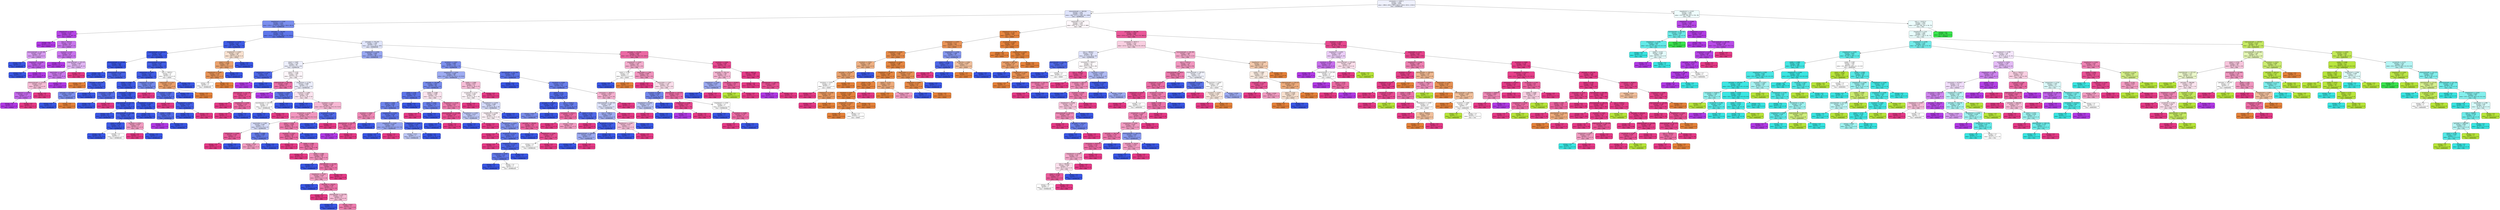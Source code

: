 digraph Tree {
node [shape=box, style="filled, rounded", color="black", fontname="helvetica"] ;
edge [fontname="helvetica"] ;
0 [label="convexarea <= 52497.5\nentropy = 2.643\nsamples = 4259\nvalue = [986.0, 694.0, 248.0, 826.0, 1784.0, 929.0, 1338.0]\nclass = DERMASON", fillcolor="#eff1fd"] ;
1 [label="minoraxislength <= 184.563\nentropy = 1.855\nsamples = 2728\nvalue = [967, 16, 0, 3, 1784, 353, 1260]\nclass = DERMASON", fillcolor="#dee3fb"] ;
0 -> 1 [labeldistance=2.5, labelangle=45, headlabel="True"] ;
2 [label="shapefactor3 <= 0.562\nentropy = 1.212\nsamples = 1475\nvalue = [35.0, 1.0, 0.0, 0.0, 1690.0, 336.0, 291.0]\nclass = DERMASON", fillcolor="#7a8eee"] ;
1 -> 2 ;
3 [label="shapefactor2 <= 0.001\nentropy = 0.372\nsamples = 221\nvalue = [0, 0, 0, 0, 8, 329, 12]\nclass = HOROZ", fillcolor="#b645e7"] ;
2 -> 3 ;
4 [label="entropy = 0.0\nsamples = 177\nvalue = [0, 0, 0, 0, 0, 272, 0]\nclass = HOROZ", fillcolor="#b139e5"] ;
3 -> 4 ;
5 [label="area <= 39277.0\nentropy = 1.079\nsamples = 44\nvalue = [0, 0, 0, 0, 8, 57, 12]\nclass = HOROZ", fillcolor="#c976ed"] ;
3 -> 5 ;
6 [label="minoraxislength <= 141.308\nentropy = 0.918\nsamples = 16\nvalue = [0, 0, 0, 0, 8, 16, 0]\nclass = HOROZ", fillcolor="#d89cf2"] ;
5 -> 6 ;
7 [label="entropy = 0.0\nsamples = 2\nvalue = [0, 0, 0, 0, 5, 0, 0]\nclass = DERMASON", fillcolor="#3956e5"] ;
6 -> 7 ;
8 [label="shapefactor1 <= 0.008\nentropy = 0.629\nsamples = 14\nvalue = [0, 0, 0, 0, 3, 16, 0]\nclass = HOROZ", fillcolor="#c05eea"] ;
6 -> 8 ;
9 [label="entropy = 0.0\nsamples = 3\nvalue = [0, 0, 0, 0, 3, 0, 0]\nclass = DERMASON", fillcolor="#3956e5"] ;
8 -> 9 ;
10 [label="entropy = 0.0\nsamples = 11\nvalue = [0, 0, 0, 0, 0, 16, 0]\nclass = HOROZ", fillcolor="#b139e5"] ;
8 -> 10 ;
11 [label="roundness <= 0.82\nentropy = 0.772\nsamples = 28\nvalue = [0, 0, 0, 0, 0, 41, 12]\nclass = HOROZ", fillcolor="#c873ed"] ;
5 -> 11 ;
12 [label="entropy = 0.0\nsamples = 11\nvalue = [0, 0, 0, 0, 0, 22, 0]\nclass = HOROZ", fillcolor="#b139e5"] ;
11 -> 12 ;
13 [label="majoraxislength <= 325.235\nentropy = 0.963\nsamples = 17\nvalue = [0, 0, 0, 0, 0, 19, 12]\nclass = HOROZ", fillcolor="#e2b6f5"] ;
11 -> 13 ;
14 [label="aspectration <= 1.827\nentropy = 0.795\nsamples = 14\nvalue = [0, 0, 0, 0, 0, 19, 6]\nclass = HOROZ", fillcolor="#ca78ed"] ;
13 -> 14 ;
15 [label="minoraxislength <= 173.011\nentropy = 0.971\nsamples = 7\nvalue = [0, 0, 0, 0, 0, 4, 6]\nclass = SIRA", fillcolor="#f6bdd7"] ;
14 -> 15 ;
16 [label="shapefactor1 <= 0.008\nentropy = 0.722\nsamples = 3\nvalue = [0, 0, 0, 0, 0, 4, 1]\nclass = HOROZ", fillcolor="#c46aec"] ;
15 -> 16 ;
17 [label="entropy = 0.0\nsamples = 2\nvalue = [0, 0, 0, 0, 0, 4, 0]\nclass = HOROZ", fillcolor="#b139e5"] ;
16 -> 17 ;
18 [label="entropy = 0.0\nsamples = 1\nvalue = [0, 0, 0, 0, 0, 0, 1]\nclass = SIRA", fillcolor="#e53986"] ;
16 -> 18 ;
19 [label="entropy = 0.0\nsamples = 4\nvalue = [0, 0, 0, 0, 0, 0, 5]\nclass = SIRA", fillcolor="#e53986"] ;
15 -> 19 ;
20 [label="entropy = 0.0\nsamples = 7\nvalue = [0, 0, 0, 0, 0, 15, 0]\nclass = HOROZ", fillcolor="#b139e5"] ;
14 -> 20 ;
21 [label="entropy = 0.0\nsamples = 3\nvalue = [0, 0, 0, 0, 0, 0, 6]\nclass = SIRA", fillcolor="#e53986"] ;
13 -> 21 ;
22 [label="perimeter <= 704.902\nentropy = 0.744\nsamples = 1254\nvalue = [35.0, 1.0, 0.0, 0.0, 1682.0, 7.0, 279.0]\nclass = DERMASON", fillcolor="#5e76ea"] ;
2 -> 22 ;
23 [label="shapefactor3 <= 0.762\nentropy = 0.237\nsamples = 882\nvalue = [30, 0, 0, 0, 1366, 1, 14]\nclass = DERMASON", fillcolor="#3f5ce6"] ;
22 -> 23 ;
24 [label="majoraxislength <= 249.044\nentropy = 0.122\nsamples = 853\nvalue = [6, 0, 0, 0, 1348, 1, 12]\nclass = DERMASON", fillcolor="#3c58e5"] ;
23 -> 24 ;
25 [label="minoraxislength <= 178.967\nentropy = 0.022\nsamples = 580\nvalue = [2, 0, 0, 0, 950, 0, 0]\nclass = DERMASON", fillcolor="#3956e5"] ;
24 -> 25 ;
26 [label="entropy = 0.0\nsamples = 563\nvalue = [0, 0, 0, 0, 921, 0, 0]\nclass = DERMASON", fillcolor="#3956e5"] ;
25 -> 26 ;
27 [label="minoraxislength <= 179.023\nentropy = 0.345\nsamples = 17\nvalue = [2, 0, 0, 0, 29, 0, 0]\nclass = DERMASON", fillcolor="#4762e7"] ;
25 -> 27 ;
28 [label="entropy = 0.0\nsamples = 1\nvalue = [1, 0, 0, 0, 0, 0, 0]\nclass = SEKER", fillcolor="#e58139"] ;
27 -> 28 ;
29 [label="perimeter <= 677.709\nentropy = 0.211\nsamples = 16\nvalue = [1, 0, 0, 0, 29, 0, 0]\nclass = DERMASON", fillcolor="#405ce6"] ;
27 -> 29 ;
30 [label="perimeter <= 677.448\nentropy = 0.811\nsamples = 3\nvalue = [1, 0, 0, 0, 3, 0, 0]\nclass = DERMASON", fillcolor="#7b8eee"] ;
29 -> 30 ;
31 [label="entropy = 0.0\nsamples = 2\nvalue = [0, 0, 0, 0, 3, 0, 0]\nclass = DERMASON", fillcolor="#3956e5"] ;
30 -> 31 ;
32 [label="entropy = 0.0\nsamples = 1\nvalue = [1, 0, 0, 0, 0, 0, 0]\nclass = SEKER", fillcolor="#e58139"] ;
30 -> 32 ;
33 [label="entropy = 0.0\nsamples = 13\nvalue = [0, 0, 0, 0, 26, 0, 0]\nclass = DERMASON", fillcolor="#3956e5"] ;
29 -> 33 ;
34 [label="minoraxislength <= 180.816\nentropy = 0.291\nsamples = 273\nvalue = [4, 0, 0, 0, 398, 1, 12]\nclass = DERMASON", fillcolor="#415de6"] ;
24 -> 34 ;
35 [label="compactness <= 0.835\nentropy = 0.217\nsamples = 267\nvalue = [0, 0, 0, 0, 394, 1, 12]\nclass = DERMASON", fillcolor="#405ce6"] ;
34 -> 35 ;
36 [label="solidity <= 0.986\nentropy = 0.143\nsamples = 251\nvalue = [0, 0, 0, 0, 374, 1, 6]\nclass = DERMASON", fillcolor="#3d59e5"] ;
35 -> 36 ;
37 [label="convexarea <= 34945.5\nentropy = 0.544\nsamples = 15\nvalue = [0, 0, 0, 0, 21, 0, 3]\nclass = DERMASON", fillcolor="#556ee9"] ;
36 -> 37 ;
38 [label="entropy = 0.0\nsamples = 13\nvalue = [0, 0, 0, 0, 21, 0, 0]\nclass = DERMASON", fillcolor="#3956e5"] ;
37 -> 38 ;
39 [label="entropy = 0.0\nsamples = 2\nvalue = [0, 0, 0, 0, 0, 0, 3]\nclass = SIRA", fillcolor="#e53986"] ;
37 -> 39 ;
40 [label="convexarea <= 34103.5\nentropy = 0.098\nsamples = 236\nvalue = [0, 0, 0, 0, 353, 1, 3]\nclass = DERMASON", fillcolor="#3b58e5"] ;
36 -> 40 ;
41 [label="majoraxislength <= 255.757\nentropy = 0.129\nsamples = 111\nvalue = [0, 0, 0, 0, 165, 0, 3]\nclass = DERMASON", fillcolor="#3d59e5"] ;
40 -> 41 ;
42 [label="entropy = 0.0\nsamples = 67\nvalue = [0, 0, 0, 0, 101, 0, 0]\nclass = DERMASON", fillcolor="#3956e5"] ;
41 -> 42 ;
43 [label="minoraxislength <= 167.888\nentropy = 0.264\nsamples = 44\nvalue = [0, 0, 0, 0, 64, 0, 3]\nclass = DERMASON", fillcolor="#425ee6"] ;
41 -> 43 ;
44 [label="extent <= 0.824\nentropy = 0.116\nsamples = 41\nvalue = [0, 0, 0, 0, 63, 0, 1]\nclass = DERMASON", fillcolor="#3c59e5"] ;
43 -> 44 ;
45 [label="entropy = 0.0\nsamples = 39\nvalue = [0, 0, 0, 0, 62, 0, 0]\nclass = DERMASON", fillcolor="#3956e5"] ;
44 -> 45 ;
46 [label="entropy = 1.0\nsamples = 2\nvalue = [0, 0, 0, 0, 1, 0, 1]\nclass = DERMASON", fillcolor="#ffffff"] ;
44 -> 46 ;
47 [label="roundness <= 0.912\nentropy = 0.918\nsamples = 3\nvalue = [0, 0, 0, 0, 1, 0, 2]\nclass = SIRA", fillcolor="#f29cc2"] ;
43 -> 47 ;
48 [label="entropy = 0.0\nsamples = 2\nvalue = [0, 0, 0, 0, 0, 0, 2]\nclass = SIRA", fillcolor="#e53986"] ;
47 -> 48 ;
49 [label="entropy = 0.0\nsamples = 1\nvalue = [0, 0, 0, 0, 1, 0, 0]\nclass = DERMASON", fillcolor="#3956e5"] ;
47 -> 49 ;
50 [label="shapefactor1 <= 0.008\nentropy = 0.048\nsamples = 125\nvalue = [0, 0, 0, 0, 188, 1, 0]\nclass = DERMASON", fillcolor="#3a57e5"] ;
40 -> 50 ;
51 [label="entropy = 0.0\nsamples = 117\nvalue = [0, 0, 0, 0, 180, 0, 0]\nclass = DERMASON", fillcolor="#3956e5"] ;
50 -> 51 ;
52 [label="solidity <= 0.987\nentropy = 0.503\nsamples = 8\nvalue = [0, 0, 0, 0, 8, 1, 0]\nclass = DERMASON", fillcolor="#526be8"] ;
50 -> 52 ;
53 [label="entropy = 0.0\nsamples = 1\nvalue = [0, 0, 0, 0, 0, 1, 0]\nclass = HOROZ", fillcolor="#b139e5"] ;
52 -> 53 ;
54 [label="entropy = 0.0\nsamples = 7\nvalue = [0, 0, 0, 0, 8, 0, 0]\nclass = DERMASON", fillcolor="#3956e5"] ;
52 -> 54 ;
55 [label="shapefactor2 <= 0.002\nentropy = 0.779\nsamples = 16\nvalue = [0, 0, 0, 0, 20, 0, 6]\nclass = DERMASON", fillcolor="#7489ed"] ;
35 -> 55 ;
56 [label="entropy = 0.0\nsamples = 2\nvalue = [0, 0, 0, 0, 0, 0, 3]\nclass = SIRA", fillcolor="#e53986"] ;
55 -> 56 ;
57 [label="roundness <= 0.893\nentropy = 0.559\nsamples = 14\nvalue = [0, 0, 0, 0, 20, 0, 3]\nclass = DERMASON", fillcolor="#576fe9"] ;
55 -> 57 ;
58 [label="entropy = 0.0\nsamples = 1\nvalue = [0, 0, 0, 0, 0, 0, 2]\nclass = SIRA", fillcolor="#e53986"] ;
57 -> 58 ;
59 [label="shapefactor4 <= 0.998\nentropy = 0.276\nsamples = 13\nvalue = [0, 0, 0, 0, 20, 0, 1]\nclass = DERMASON", fillcolor="#435ee6"] ;
57 -> 59 ;
60 [label="entropy = 0.0\nsamples = 12\nvalue = [0, 0, 0, 0, 20, 0, 0]\nclass = DERMASON", fillcolor="#3956e5"] ;
59 -> 60 ;
61 [label="entropy = 0.0\nsamples = 1\nvalue = [0, 0, 0, 0, 0, 0, 1]\nclass = SIRA", fillcolor="#e53986"] ;
59 -> 61 ;
62 [label="area <= 36055.0\nentropy = 1.0\nsamples = 6\nvalue = [4, 0, 0, 0, 4, 0, 0]\nclass = SEKER", fillcolor="#ffffff"] ;
34 -> 62 ;
63 [label="aspectration <= 1.371\nentropy = 0.722\nsamples = 3\nvalue = [4, 0, 0, 0, 1, 0, 0]\nclass = SEKER", fillcolor="#eca06a"] ;
62 -> 63 ;
64 [label="entropy = 0.0\nsamples = 1\nvalue = [0, 0, 0, 0, 1, 0, 0]\nclass = DERMASON", fillcolor="#3956e5"] ;
63 -> 64 ;
65 [label="entropy = 0.0\nsamples = 2\nvalue = [4, 0, 0, 0, 0, 0, 0]\nclass = SEKER", fillcolor="#e58139"] ;
63 -> 65 ;
66 [label="entropy = 0.0\nsamples = 3\nvalue = [0, 0, 0, 0, 3, 0, 0]\nclass = DERMASON", fillcolor="#3956e5"] ;
62 -> 66 ;
67 [label="shapefactor1 <= 0.007\nentropy = 1.207\nsamples = 29\nvalue = [24, 0, 0, 0, 18, 0, 2]\nclass = SEKER", fillcolor="#f9e2d1"] ;
23 -> 67 ;
68 [label="extent <= 0.791\nentropy = 0.966\nsamples = 20\nvalue = [24, 0, 0, 0, 5, 0, 2]\nclass = SEKER", fillcolor="#eca36e"] ;
67 -> 68 ;
69 [label="shapefactor4 <= 0.997\nentropy = 0.735\nsamples = 18\nvalue = [24, 0, 0, 0, 2, 0, 2]\nclass = SEKER", fillcolor="#e99457"] ;
68 -> 69 ;
70 [label="entropy = 1.0\nsamples = 2\nvalue = [0, 0, 0, 0, 2, 0, 2]\nclass = DERMASON", fillcolor="#ffffff"] ;
69 -> 70 ;
71 [label="entropy = 0.0\nsamples = 16\nvalue = [24, 0, 0, 0, 0, 0, 0]\nclass = SEKER", fillcolor="#e58139"] ;
69 -> 71 ;
72 [label="entropy = 0.0\nsamples = 2\nvalue = [0, 0, 0, 0, 3, 0, 0]\nclass = DERMASON", fillcolor="#3956e5"] ;
68 -> 72 ;
73 [label="entropy = 0.0\nsamples = 9\nvalue = [0, 0, 0, 0, 13, 0, 0]\nclass = DERMASON", fillcolor="#3956e5"] ;
67 -> 73 ;
74 [label="perimeter <= 755.245\nentropy = 1.144\nsamples = 372\nvalue = [5, 1, 0, 0, 316, 6, 265]\nclass = DERMASON", fillcolor="#e0e5fb"] ;
22 -> 74 ;
75 [label="shapefactor4 <= 0.996\nentropy = 0.994\nsamples = 263\nvalue = [1, 0, 0, 0, 290, 4, 137]\nclass = DERMASON", fillcolor="#98a7f2"] ;
74 -> 75 ;
76 [label="extent <= 0.687\nentropy = 1.126\nsamples = 89\nvalue = [0, 0, 0, 0, 72, 3, 65]\nclass = DERMASON", fillcolor="#edeffd"] ;
75 -> 76 ;
77 [label="compactness <= 0.76\nentropy = 0.439\nsamples = 8\nvalue = [0, 0, 0, 0, 10, 1, 0]\nclass = DERMASON", fillcolor="#4d67e8"] ;
76 -> 77 ;
78 [label="entropy = 0.0\nsamples = 1\nvalue = [0, 0, 0, 0, 0, 1, 0]\nclass = HOROZ", fillcolor="#b139e5"] ;
77 -> 78 ;
79 [label="entropy = 0.0\nsamples = 7\nvalue = [0, 0, 0, 0, 10, 0, 0]\nclass = DERMASON", fillcolor="#3956e5"] ;
77 -> 79 ;
80 [label="extent <= 0.705\nentropy = 1.099\nsamples = 81\nvalue = [0, 0, 0, 0, 62, 2, 65]\nclass = SIRA", fillcolor="#fef6fa"] ;
76 -> 80 ;
81 [label="majoraxislength <= 281.206\nentropy = 0.991\nsamples = 9\nvalue = [0, 0, 0, 0, 1, 2, 10]\nclass = SIRA", fillcolor="#ec6fa7"] ;
80 -> 81 ;
82 [label="equivdiameter <= 217.236\nentropy = 0.439\nsamples = 8\nvalue = [0, 0, 0, 0, 1, 0, 10]\nclass = SIRA", fillcolor="#e84d92"] ;
81 -> 82 ;
83 [label="entropy = 0.0\nsamples = 3\nvalue = [0, 0, 0, 0, 0, 0, 6]\nclass = SIRA", fillcolor="#e53986"] ;
82 -> 83 ;
84 [label="shapefactor4 <= 0.996\nentropy = 0.722\nsamples = 5\nvalue = [0, 0, 0, 0, 1, 0, 4]\nclass = SIRA", fillcolor="#ec6aa4"] ;
82 -> 84 ;
85 [label="entropy = 0.0\nsamples = 4\nvalue = [0, 0, 0, 0, 0, 0, 4]\nclass = SIRA", fillcolor="#e53986"] ;
84 -> 85 ;
86 [label="entropy = 0.0\nsamples = 1\nvalue = [0, 0, 0, 0, 1, 0, 0]\nclass = DERMASON", fillcolor="#3956e5"] ;
84 -> 86 ;
87 [label="entropy = 0.0\nsamples = 1\nvalue = [0, 0, 0, 0, 0, 2, 0]\nclass = HOROZ", fillcolor="#b139e5"] ;
81 -> 87 ;
88 [label="compactness <= 0.776\nentropy = 0.998\nsamples = 72\nvalue = [0, 0, 0, 0, 61, 0, 55]\nclass = DERMASON", fillcolor="#eceefc"] ;
80 -> 88 ;
89 [label="roundness <= 0.859\nentropy = 0.629\nsamples = 10\nvalue = [0, 0, 0, 0, 16, 0, 3]\nclass = DERMASON", fillcolor="#5e76ea"] ;
88 -> 89 ;
90 [label="equivdiameter <= 212.751\nentropy = 1.0\nsamples = 5\nvalue = [0, 0, 0, 0, 3, 0, 3]\nclass = DERMASON", fillcolor="#ffffff"] ;
89 -> 90 ;
91 [label="entropy = 0.0\nsamples = 2\nvalue = [0, 0, 0, 0, 3, 0, 0]\nclass = DERMASON", fillcolor="#3956e5"] ;
90 -> 91 ;
92 [label="entropy = 0.0\nsamples = 3\nvalue = [0, 0, 0, 0, 0, 0, 3]\nclass = SIRA", fillcolor="#e53986"] ;
90 -> 92 ;
93 [label="entropy = 0.0\nsamples = 5\nvalue = [0, 0, 0, 0, 13, 0, 0]\nclass = DERMASON", fillcolor="#3956e5"] ;
89 -> 93 ;
94 [label="roundness <= 0.866\nentropy = 0.996\nsamples = 62\nvalue = [0, 0, 0, 0, 45, 0, 52]\nclass = SIRA", fillcolor="#fce4ef"] ;
88 -> 94 ;
95 [label="entropy = 0.0\nsamples = 7\nvalue = [0, 0, 0, 0, 12, 0, 0]\nclass = DERMASON", fillcolor="#3956e5"] ;
94 -> 95 ;
96 [label="roundness <= 0.92\nentropy = 0.964\nsamples = 55\nvalue = [0.0, 0.0, 0.0, 0.0, 33.0, 0.0, 52.0]\nclass = SIRA", fillcolor="#f6b7d3"] ;
94 -> 96 ;
97 [label="eccentricity <= 0.743\nentropy = 0.904\nsamples = 51\nvalue = [0.0, 0.0, 0.0, 0.0, 24.0, 0.0, 51.0]\nclass = SIRA", fillcolor="#f196bf"] ;
96 -> 97 ;
98 [label="aspectration <= 1.449\nentropy = 0.991\nsamples = 11\nvalue = [0, 0, 0, 0, 10, 0, 8]\nclass = DERMASON", fillcolor="#d7ddfa"] ;
97 -> 98 ;
99 [label="compactness <= 0.844\nentropy = 0.592\nsamples = 4\nvalue = [0, 0, 0, 0, 1, 0, 6]\nclass = SIRA", fillcolor="#e95a9a"] ;
98 -> 99 ;
100 [label="entropy = 0.0\nsamples = 3\nvalue = [0, 0, 0, 0, 0, 0, 6]\nclass = SIRA", fillcolor="#e53986"] ;
99 -> 100 ;
101 [label="entropy = 0.0\nsamples = 1\nvalue = [0, 0, 0, 0, 1, 0, 0]\nclass = DERMASON", fillcolor="#3956e5"] ;
99 -> 101 ;
102 [label="solidity <= 0.984\nentropy = 0.684\nsamples = 7\nvalue = [0, 0, 0, 0, 9, 0, 2]\nclass = DERMASON", fillcolor="#657ceb"] ;
98 -> 102 ;
103 [label="entropy = 0.918\nsamples = 2\nvalue = [0, 0, 0, 0, 1, 0, 2]\nclass = SIRA", fillcolor="#f29cc2"] ;
102 -> 103 ;
104 [label="entropy = 0.0\nsamples = 5\nvalue = [0, 0, 0, 0, 8, 0, 0]\nclass = DERMASON", fillcolor="#3956e5"] ;
102 -> 104 ;
105 [label="extent <= 0.816\nentropy = 0.804\nsamples = 40\nvalue = [0, 0, 0, 0, 14, 0, 43]\nclass = SIRA", fillcolor="#ed79ad"] ;
97 -> 105 ;
106 [label="roundness <= 0.872\nentropy = 0.699\nsamples = 38\nvalue = [0, 0, 0, 0, 10, 0, 43]\nclass = SIRA", fillcolor="#eb67a2"] ;
105 -> 106 ;
107 [label="entropy = 0.0\nsamples = 4\nvalue = [0, 0, 0, 0, 0, 0, 7]\nclass = SIRA", fillcolor="#e53986"] ;
106 -> 107 ;
108 [label="solidity <= 0.986\nentropy = 0.755\nsamples = 34\nvalue = [0, 0, 0, 0, 10, 0, 36]\nclass = SIRA", fillcolor="#ec70a8"] ;
106 -> 108 ;
109 [label="entropy = 0.0\nsamples = 8\nvalue = [0, 0, 0, 0, 0, 0, 13]\nclass = SIRA", fillcolor="#e53986"] ;
108 -> 109 ;
110 [label="solidity <= 0.986\nentropy = 0.885\nsamples = 26\nvalue = [0, 0, 0, 0, 10, 0, 23]\nclass = SIRA", fillcolor="#f08fbb"] ;
108 -> 110 ;
111 [label="entropy = 0.0\nsamples = 2\nvalue = [0, 0, 0, 0, 3, 0, 0]\nclass = DERMASON", fillcolor="#3956e5"] ;
110 -> 111 ;
112 [label="equivdiameter <= 223.867\nentropy = 0.784\nsamples = 24\nvalue = [0, 0, 0, 0, 7, 0, 23]\nclass = SIRA", fillcolor="#ed75ab"] ;
110 -> 112 ;
113 [label="shapefactor1 <= 0.007\nentropy = 0.918\nsamples = 17\nvalue = [0, 0, 0, 0, 7, 0, 14]\nclass = SIRA", fillcolor="#f29cc2"] ;
112 -> 113 ;
114 [label="entropy = 0.0\nsamples = 3\nvalue = [0, 0, 0, 0, 3, 0, 0]\nclass = DERMASON", fillcolor="#3956e5"] ;
113 -> 114 ;
115 [label="perimeter <= 718.635\nentropy = 0.764\nsamples = 14\nvalue = [0, 0, 0, 0, 4, 0, 14]\nclass = SIRA", fillcolor="#ec72a9"] ;
113 -> 115 ;
116 [label="entropy = 0.0\nsamples = 6\nvalue = [0, 0, 0, 0, 0, 0, 8]\nclass = SIRA", fillcolor="#e53986"] ;
115 -> 116 ;
117 [label="equivdiameter <= 216.769\nentropy = 0.971\nsamples = 8\nvalue = [0, 0, 0, 0, 4, 0, 6]\nclass = SIRA", fillcolor="#f6bdd7"] ;
115 -> 117 ;
118 [label="entropy = 0.0\nsamples = 2\nvalue = [0, 0, 0, 0, 2, 0, 0]\nclass = DERMASON", fillcolor="#3956e5"] ;
117 -> 118 ;
119 [label="entropy = 0.811\nsamples = 6\nvalue = [0, 0, 0, 0, 2, 0, 6]\nclass = SIRA", fillcolor="#ee7bae"] ;
117 -> 119 ;
120 [label="entropy = 0.0\nsamples = 7\nvalue = [0, 0, 0, 0, 0, 0, 9]\nclass = SIRA", fillcolor="#e53986"] ;
112 -> 120 ;
121 [label="entropy = 0.0\nsamples = 2\nvalue = [0, 0, 0, 0, 4, 0, 0]\nclass = DERMASON", fillcolor="#3956e5"] ;
105 -> 121 ;
122 [label="eccentricity <= 0.734\nentropy = 0.469\nsamples = 4\nvalue = [0, 0, 0, 0, 9, 0, 1]\nclass = DERMASON", fillcolor="#4f69e8"] ;
96 -> 122 ;
123 [label="entropy = 0.0\nsamples = 3\nvalue = [0, 0, 0, 0, 9, 0, 0]\nclass = DERMASON", fillcolor="#3956e5"] ;
122 -> 123 ;
124 [label="entropy = 0.0\nsamples = 1\nvalue = [0, 0, 0, 0, 0, 0, 1]\nclass = SIRA", fillcolor="#e53986"] ;
122 -> 124 ;
125 [label="roundness <= 0.907\nentropy = 0.869\nsamples = 174\nvalue = [1, 0, 0, 0, 218, 1, 72]\nclass = DERMASON", fillcolor="#7c8fee"] ;
75 -> 125 ;
126 [label="shapefactor3 <= 0.654\nentropy = 0.969\nsamples = 99\nvalue = [0.0, 0.0, 0.0, 0.0, 107.0, 1.0, 54.0]\nclass = DERMASON", fillcolor="#9eacf2"] ;
125 -> 126 ;
127 [label="perimeter <= 741.848\nentropy = 0.847\nsamples = 68\nvalue = [0, 0, 0, 0, 89, 1, 27]\nclass = DERMASON", fillcolor="#778bed"] ;
126 -> 127 ;
128 [label="solidity <= 0.99\nentropy = 0.676\nsamples = 52\nvalue = [0, 0, 0, 0, 77, 1, 13]\nclass = DERMASON", fillcolor="#5d74ea"] ;
127 -> 128 ;
129 [label="extent <= 0.696\nentropy = 0.832\nsamples = 40\nvalue = [0, 0, 0, 0, 51, 1, 13]\nclass = DERMASON", fillcolor="#6e84ec"] ;
128 -> 129 ;
130 [label="roundness <= 0.887\nentropy = 1.252\nsamples = 4\nvalue = [0, 0, 0, 0, 1, 1, 4]\nclass = SIRA", fillcolor="#ef88b6"] ;
129 -> 130 ;
131 [label="equivdiameter <= 212.711\nentropy = 0.722\nsamples = 3\nvalue = [0, 0, 0, 0, 0, 1, 4]\nclass = SIRA", fillcolor="#ec6aa4"] ;
130 -> 131 ;
132 [label="entropy = 0.0\nsamples = 1\nvalue = [0, 0, 0, 0, 0, 1, 0]\nclass = HOROZ", fillcolor="#b139e5"] ;
131 -> 132 ;
133 [label="entropy = 0.0\nsamples = 2\nvalue = [0, 0, 0, 0, 0, 0, 4]\nclass = SIRA", fillcolor="#e53986"] ;
131 -> 133 ;
134 [label="entropy = 0.0\nsamples = 1\nvalue = [0, 0, 0, 0, 1, 0, 0]\nclass = DERMASON", fillcolor="#3956e5"] ;
130 -> 134 ;
135 [label="shapefactor4 <= 0.997\nentropy = 0.616\nsamples = 36\nvalue = [0, 0, 0, 0, 50, 0, 9]\nclass = DERMASON", fillcolor="#5d74ea"] ;
129 -> 135 ;
136 [label="shapefactor4 <= 0.997\nentropy = 0.902\nsamples = 15\nvalue = [0.0, 0.0, 0.0, 0.0, 15.0, 0.0, 7.0]\nclass = DERMASON", fillcolor="#95a5f1"] ;
135 -> 136 ;
137 [label="entropy = 0.0\nsamples = 12\nvalue = [0, 0, 0, 0, 15, 0, 0]\nclass = DERMASON", fillcolor="#3956e5"] ;
136 -> 137 ;
138 [label="entropy = 0.0\nsamples = 3\nvalue = [0, 0, 0, 0, 0, 0, 7]\nclass = SIRA", fillcolor="#e53986"] ;
136 -> 138 ;
139 [label="shapefactor2 <= 0.002\nentropy = 0.303\nsamples = 21\nvalue = [0, 0, 0, 0, 35, 0, 2]\nclass = DERMASON", fillcolor="#4460e6"] ;
135 -> 139 ;
140 [label="entropy = 0.971\nsamples = 2\nvalue = [0, 0, 0, 0, 3, 0, 2]\nclass = DERMASON", fillcolor="#bdc7f6"] ;
139 -> 140 ;
141 [label="entropy = 0.0\nsamples = 19\nvalue = [0, 0, 0, 0, 32, 0, 0]\nclass = DERMASON", fillcolor="#3956e5"] ;
139 -> 141 ;
142 [label="entropy = 0.0\nsamples = 12\nvalue = [0, 0, 0, 0, 26, 0, 0]\nclass = DERMASON", fillcolor="#3956e5"] ;
128 -> 142 ;
143 [label="solidity <= 0.988\nentropy = 0.996\nsamples = 16\nvalue = [0, 0, 0, 0, 12, 0, 14]\nclass = SIRA", fillcolor="#fbe3ee"] ;
127 -> 143 ;
144 [label="extent <= 0.681\nentropy = 0.722\nsamples = 4\nvalue = [0, 0, 0, 0, 8, 0, 2]\nclass = DERMASON", fillcolor="#6a80ec"] ;
143 -> 144 ;
145 [label="entropy = 0.0\nsamples = 1\nvalue = [0, 0, 0, 0, 0, 0, 2]\nclass = SIRA", fillcolor="#e53986"] ;
144 -> 145 ;
146 [label="entropy = 0.0\nsamples = 3\nvalue = [0, 0, 0, 0, 8, 0, 0]\nclass = DERMASON", fillcolor="#3956e5"] ;
144 -> 146 ;
147 [label="shapefactor3 <= 0.636\nentropy = 0.811\nsamples = 12\nvalue = [0, 0, 0, 0, 4, 0, 12]\nclass = SIRA", fillcolor="#ee7bae"] ;
143 -> 147 ;
148 [label="minoraxislength <= 172.969\nentropy = 0.439\nsamples = 9\nvalue = [0, 0, 0, 0, 1, 0, 10]\nclass = SIRA", fillcolor="#e84d92"] ;
147 -> 148 ;
149 [label="entropy = 0.0\nsamples = 1\nvalue = [0, 0, 0, 0, 1, 0, 0]\nclass = DERMASON", fillcolor="#3956e5"] ;
148 -> 149 ;
150 [label="entropy = 0.0\nsamples = 8\nvalue = [0, 0, 0, 0, 0, 0, 10]\nclass = SIRA", fillcolor="#e53986"] ;
148 -> 150 ;
151 [label="shapefactor1 <= 0.007\nentropy = 0.971\nsamples = 3\nvalue = [0, 0, 0, 0, 3, 0, 2]\nclass = DERMASON", fillcolor="#bdc7f6"] ;
147 -> 151 ;
152 [label="entropy = 0.0\nsamples = 2\nvalue = [0, 0, 0, 0, 3, 0, 0]\nclass = DERMASON", fillcolor="#3956e5"] ;
151 -> 152 ;
153 [label="entropy = 0.0\nsamples = 1\nvalue = [0, 0, 0, 0, 0, 0, 2]\nclass = SIRA", fillcolor="#e53986"] ;
151 -> 153 ;
154 [label="solidity <= 0.989\nentropy = 0.971\nsamples = 31\nvalue = [0, 0, 0, 0, 18, 0, 27]\nclass = SIRA", fillcolor="#f6bdd7"] ;
126 -> 154 ;
155 [label="eccentricity <= 0.721\nentropy = 0.999\nsamples = 25\nvalue = [0, 0, 0, 0, 18, 0, 19]\nclass = SIRA", fillcolor="#fef5f9"] ;
154 -> 155 ;
156 [label="entropy = 0.0\nsamples = 2\nvalue = [0, 0, 0, 0, 0, 0, 5]\nclass = SIRA", fillcolor="#e53986"] ;
155 -> 156 ;
157 [label="shapefactor3 <= 0.679\nentropy = 0.989\nsamples = 23\nvalue = [0, 0, 0, 0, 18, 0, 14]\nclass = DERMASON", fillcolor="#d3d9f9"] ;
155 -> 157 ;
158 [label="shapefactor4 <= 0.998\nentropy = 0.999\nsamples = 21\nvalue = [0, 0, 0, 0, 13, 0, 14]\nclass = SIRA", fillcolor="#fdf1f6"] ;
157 -> 158 ;
159 [label="compactness <= 0.812\nentropy = 0.837\nsamples = 11\nvalue = [0, 0, 0, 0, 11, 0, 4]\nclass = DERMASON", fillcolor="#8193ee"] ;
158 -> 159 ;
160 [label="entropy = 0.0\nsamples = 2\nvalue = [0, 0, 0, 0, 0, 0, 2]\nclass = SIRA", fillcolor="#e53986"] ;
159 -> 160 ;
161 [label="eccentricity <= 0.737\nentropy = 0.619\nsamples = 9\nvalue = [0, 0, 0, 0, 11, 0, 2]\nclass = DERMASON", fillcolor="#5d75ea"] ;
159 -> 161 ;
162 [label="entropy = 0.0\nsamples = 1\nvalue = [0, 0, 0, 0, 0, 0, 1]\nclass = SIRA", fillcolor="#e53986"] ;
161 -> 162 ;
163 [label="shapefactor3 <= 0.665\nentropy = 0.414\nsamples = 8\nvalue = [0, 0, 0, 0, 11, 0, 1]\nclass = DERMASON", fillcolor="#4b65e7"] ;
161 -> 163 ;
164 [label="shapefactor2 <= 0.002\nentropy = 0.65\nsamples = 4\nvalue = [0, 0, 0, 0, 5, 0, 1]\nclass = DERMASON", fillcolor="#6178ea"] ;
163 -> 164 ;
165 [label="entropy = 0.0\nsamples = 2\nvalue = [0, 0, 0, 0, 4, 0, 0]\nclass = DERMASON", fillcolor="#3956e5"] ;
164 -> 165 ;
166 [label="entropy = 1.0\nsamples = 2\nvalue = [0, 0, 0, 0, 1, 0, 1]\nclass = DERMASON", fillcolor="#ffffff"] ;
164 -> 166 ;
167 [label="entropy = 0.0\nsamples = 4\nvalue = [0, 0, 0, 0, 6, 0, 0]\nclass = DERMASON", fillcolor="#3956e5"] ;
163 -> 167 ;
168 [label="perimeter <= 709.691\nentropy = 0.65\nsamples = 10\nvalue = [0, 0, 0, 0, 2, 0, 10]\nclass = SIRA", fillcolor="#ea619e"] ;
158 -> 168 ;
169 [label="entropy = 0.0\nsamples = 1\nvalue = [0, 0, 0, 0, 1, 0, 0]\nclass = DERMASON", fillcolor="#3956e5"] ;
168 -> 169 ;
170 [label="shapefactor2 <= 0.002\nentropy = 0.439\nsamples = 9\nvalue = [0, 0, 0, 0, 1, 0, 10]\nclass = SIRA", fillcolor="#e84d92"] ;
168 -> 170 ;
171 [label="entropy = 1.0\nsamples = 2\nvalue = [0, 0, 0, 0, 1, 0, 1]\nclass = DERMASON", fillcolor="#ffffff"] ;
170 -> 171 ;
172 [label="entropy = 0.0\nsamples = 7\nvalue = [0, 0, 0, 0, 0, 0, 9]\nclass = SIRA", fillcolor="#e53986"] ;
170 -> 172 ;
173 [label="entropy = 0.0\nsamples = 2\nvalue = [0, 0, 0, 0, 5, 0, 0]\nclass = DERMASON", fillcolor="#3956e5"] ;
157 -> 173 ;
174 [label="entropy = 0.0\nsamples = 6\nvalue = [0, 0, 0, 0, 0, 0, 8]\nclass = SIRA", fillcolor="#e53986"] ;
154 -> 174 ;
175 [label="equivdiameter <= 217.491\nentropy = 0.644\nsamples = 75\nvalue = [1, 0, 0, 0, 111, 0, 18]\nclass = DERMASON", fillcolor="#5b73e9"] ;
125 -> 175 ;
176 [label="entropy = 0.0\nsamples = 16\nvalue = [0, 0, 0, 0, 34, 0, 0]\nclass = DERMASON", fillcolor="#3956e5"] ;
175 -> 176 ;
177 [label="roundness <= 0.928\nentropy = 0.777\nsamples = 59\nvalue = [1, 0, 0, 0, 77, 0, 18]\nclass = DERMASON", fillcolor="#697feb"] ;
175 -> 177 ;
178 [label="extent <= 0.75\nentropy = 0.564\nsamples = 51\nvalue = [1, 0, 0, 0, 71, 0, 8]\nclass = DERMASON", fillcolor="#526be8"] ;
177 -> 178 ;
179 [label="perimeter <= 714.642\nentropy = 0.183\nsamples = 24\nvalue = [1, 0, 0, 0, 35, 0, 0]\nclass = DERMASON", fillcolor="#3f5be6"] ;
178 -> 179 ;
180 [label="entropy = 0.811\nsamples = 2\nvalue = [1, 0, 0, 0, 3, 0, 0]\nclass = DERMASON", fillcolor="#7b8eee"] ;
179 -> 180 ;
181 [label="entropy = 0.0\nsamples = 22\nvalue = [0, 0, 0, 0, 32, 0, 0]\nclass = DERMASON", fillcolor="#3956e5"] ;
179 -> 181 ;
182 [label="area <= 37283.0\nentropy = 0.684\nsamples = 27\nvalue = [0, 0, 0, 0, 36, 0, 8]\nclass = DERMASON", fillcolor="#657ceb"] ;
178 -> 182 ;
183 [label="convexarea <= 37551.5\nentropy = 0.722\nsamples = 3\nvalue = [0, 0, 0, 0, 1, 0, 4]\nclass = SIRA", fillcolor="#ec6aa4"] ;
182 -> 183 ;
184 [label="entropy = 0.0\nsamples = 1\nvalue = [0, 0, 0, 0, 0, 0, 2]\nclass = SIRA", fillcolor="#e53986"] ;
183 -> 184 ;
185 [label="entropy = 0.918\nsamples = 2\nvalue = [0, 0, 0, 0, 1, 0, 2]\nclass = SIRA", fillcolor="#f29cc2"] ;
183 -> 185 ;
186 [label="extent <= 0.751\nentropy = 0.477\nsamples = 24\nvalue = [0, 0, 0, 0, 35, 0, 4]\nclass = DERMASON", fillcolor="#5069e8"] ;
182 -> 186 ;
187 [label="entropy = 0.0\nsamples = 1\nvalue = [0, 0, 0, 0, 0, 0, 3]\nclass = SIRA", fillcolor="#e53986"] ;
186 -> 187 ;
188 [label="eccentricity <= 0.731\nentropy = 0.183\nsamples = 23\nvalue = [0, 0, 0, 0, 35, 0, 1]\nclass = DERMASON", fillcolor="#3f5be6"] ;
186 -> 188 ;
189 [label="majoraxislength <= 264.605\nentropy = 0.918\nsamples = 3\nvalue = [0, 0, 0, 0, 2, 0, 1]\nclass = DERMASON", fillcolor="#9caaf2"] ;
188 -> 189 ;
190 [label="entropy = 0.0\nsamples = 2\nvalue = [0, 0, 0, 0, 2, 0, 0]\nclass = DERMASON", fillcolor="#3956e5"] ;
189 -> 190 ;
191 [label="entropy = 0.0\nsamples = 1\nvalue = [0, 0, 0, 0, 0, 0, 1]\nclass = SIRA", fillcolor="#e53986"] ;
189 -> 191 ;
192 [label="entropy = 0.0\nsamples = 20\nvalue = [0, 0, 0, 0, 33, 0, 0]\nclass = DERMASON", fillcolor="#3956e5"] ;
188 -> 192 ;
193 [label="convexarea <= 38761.0\nentropy = 0.954\nsamples = 8\nvalue = [0, 0, 0, 0, 6, 0, 10]\nclass = SIRA", fillcolor="#f5b0cf"] ;
177 -> 193 ;
194 [label="majoraxislength <= 267.703\nentropy = 0.994\nsamples = 6\nvalue = [0, 0, 0, 0, 6, 0, 5]\nclass = DERMASON", fillcolor="#dee3fb"] ;
193 -> 194 ;
195 [label="area <= 37887.5\nentropy = 0.918\nsamples = 5\nvalue = [0, 0, 0, 0, 6, 0, 3]\nclass = DERMASON", fillcolor="#9caaf2"] ;
194 -> 195 ;
196 [label="shapefactor4 <= 0.997\nentropy = 0.971\nsamples = 3\nvalue = [0, 0, 0, 0, 2, 0, 3]\nclass = SIRA", fillcolor="#f6bdd7"] ;
195 -> 196 ;
197 [label="entropy = 0.0\nsamples = 1\nvalue = [0, 0, 0, 0, 2, 0, 0]\nclass = DERMASON", fillcolor="#3956e5"] ;
196 -> 197 ;
198 [label="entropy = 0.0\nsamples = 2\nvalue = [0, 0, 0, 0, 0, 0, 3]\nclass = SIRA", fillcolor="#e53986"] ;
196 -> 198 ;
199 [label="entropy = 0.0\nsamples = 2\nvalue = [0, 0, 0, 0, 4, 0, 0]\nclass = DERMASON", fillcolor="#3956e5"] ;
195 -> 199 ;
200 [label="entropy = 0.0\nsamples = 1\nvalue = [0, 0, 0, 0, 0, 0, 2]\nclass = SIRA", fillcolor="#e53986"] ;
194 -> 200 ;
201 [label="entropy = 0.0\nsamples = 2\nvalue = [0, 0, 0, 0, 0, 0, 5]\nclass = SIRA", fillcolor="#e53986"] ;
193 -> 201 ;
202 [label="perimeter <= 773.185\nentropy = 0.945\nsamples = 109\nvalue = [4.0, 1.0, 0.0, 0.0, 26.0, 2.0, 128.0]\nclass = SIRA", fillcolor="#eb69a4"] ;
74 -> 202 ;
203 [label="shapefactor1 <= 0.007\nentropy = 1.297\nsamples = 44\nvalue = [4, 0, 0, 0, 22, 1, 41]\nclass = SIRA", fillcolor="#f4adcd"] ;
202 -> 203 ;
204 [label="extent <= 0.708\nentropy = 1.0\nsamples = 3\nvalue = [4, 0, 0, 0, 4, 0, 0]\nclass = SEKER", fillcolor="#ffffff"] ;
203 -> 204 ;
205 [label="entropy = 0.0\nsamples = 2\nvalue = [0, 0, 0, 0, 4, 0, 0]\nclass = DERMASON", fillcolor="#3956e5"] ;
204 -> 205 ;
206 [label="entropy = 0.0\nsamples = 1\nvalue = [4, 0, 0, 0, 0, 0, 0]\nclass = SEKER", fillcolor="#e58139"] ;
204 -> 206 ;
207 [label="aspectration <= 1.585\nentropy = 0.995\nsamples = 41\nvalue = [0, 0, 0, 0, 18, 1, 41]\nclass = SIRA", fillcolor="#f193bd"] ;
203 -> 207 ;
208 [label="entropy = 0.0\nsamples = 12\nvalue = [0, 0, 0, 0, 0, 0, 19]\nclass = SIRA", fillcolor="#e53986"] ;
207 -> 208 ;
209 [label="aspectration <= 1.627\nentropy = 1.134\nsamples = 29\nvalue = [0, 0, 0, 0, 18, 1, 22]\nclass = SIRA", fillcolor="#faddea"] ;
207 -> 209 ;
210 [label="roundness <= 0.882\nentropy = 0.764\nsamples = 12\nvalue = [0, 0, 0, 0, 14, 0, 4]\nclass = DERMASON", fillcolor="#7286ec"] ;
209 -> 210 ;
211 [label="shapefactor2 <= 0.002\nentropy = 0.971\nsamples = 6\nvalue = [0, 0, 0, 0, 6, 0, 4]\nclass = DERMASON", fillcolor="#bdc7f6"] ;
210 -> 211 ;
212 [label="entropy = 0.0\nsamples = 4\nvalue = [0, 0, 0, 0, 0, 0, 4]\nclass = SIRA", fillcolor="#e53986"] ;
211 -> 212 ;
213 [label="entropy = 0.0\nsamples = 2\nvalue = [0, 0, 0, 0, 6, 0, 0]\nclass = DERMASON", fillcolor="#3956e5"] ;
211 -> 213 ;
214 [label="entropy = 0.0\nsamples = 6\nvalue = [0, 0, 0, 0, 8, 0, 0]\nclass = DERMASON", fillcolor="#3956e5"] ;
210 -> 214 ;
215 [label="equivdiameter <= 227.514\nentropy = 0.912\nsamples = 17\nvalue = [0, 0, 0, 0, 4, 1, 18]\nclass = SIRA", fillcolor="#ec6da6"] ;
209 -> 215 ;
216 [label="shapefactor4 <= 0.986\nentropy = 0.353\nsamples = 12\nvalue = [0, 0, 0, 0, 0, 1, 14]\nclass = SIRA", fillcolor="#e7478f"] ;
215 -> 216 ;
217 [label="entropy = 0.0\nsamples = 1\nvalue = [0, 0, 0, 0, 0, 1, 0]\nclass = HOROZ", fillcolor="#b139e5"] ;
216 -> 217 ;
218 [label="entropy = 0.0\nsamples = 11\nvalue = [0, 0, 0, 0, 0, 0, 14]\nclass = SIRA", fillcolor="#e53986"] ;
216 -> 218 ;
219 [label="shapefactor2 <= 0.001\nentropy = 1.0\nsamples = 5\nvalue = [0, 0, 0, 0, 4, 0, 4]\nclass = DERMASON", fillcolor="#ffffff"] ;
215 -> 219 ;
220 [label="entropy = 0.0\nsamples = 1\nvalue = [0, 0, 0, 0, 3, 0, 0]\nclass = DERMASON", fillcolor="#3956e5"] ;
219 -> 220 ;
221 [label="roundness <= 0.889\nentropy = 0.722\nsamples = 4\nvalue = [0, 0, 0, 0, 1, 0, 4]\nclass = SIRA", fillcolor="#ec6aa4"] ;
219 -> 221 ;
222 [label="entropy = 0.0\nsamples = 3\nvalue = [0, 0, 0, 0, 0, 0, 4]\nclass = SIRA", fillcolor="#e53986"] ;
221 -> 222 ;
223 [label="entropy = 0.0\nsamples = 1\nvalue = [0, 0, 0, 0, 1, 0, 0]\nclass = DERMASON", fillcolor="#3956e5"] ;
221 -> 223 ;
224 [label="roundness <= 0.844\nentropy = 0.426\nsamples = 65\nvalue = [0, 1, 0, 0, 4, 1, 87]\nclass = SIRA", fillcolor="#e7468e"] ;
202 -> 224 ;
225 [label="perimeter <= 795.114\nentropy = 1.281\nsamples = 10\nvalue = [0, 1, 0, 0, 4, 0, 7]\nclass = SIRA", fillcolor="#f5b5d2"] ;
224 -> 225 ;
226 [label="shapefactor1 <= 0.007\nentropy = 0.918\nsamples = 4\nvalue = [0, 0, 0, 0, 4, 0, 2]\nclass = DERMASON", fillcolor="#9caaf2"] ;
225 -> 226 ;
227 [label="entropy = 0.0\nsamples = 2\nvalue = [0, 0, 0, 0, 4, 0, 0]\nclass = DERMASON", fillcolor="#3956e5"] ;
226 -> 227 ;
228 [label="entropy = 0.0\nsamples = 2\nvalue = [0, 0, 0, 0, 0, 0, 2]\nclass = SIRA", fillcolor="#e53986"] ;
226 -> 228 ;
229 [label="convexarea <= 42508.5\nentropy = 0.65\nsamples = 6\nvalue = [0, 1, 0, 0, 0, 0, 5]\nclass = SIRA", fillcolor="#ea619e"] ;
225 -> 229 ;
230 [label="entropy = 0.0\nsamples = 1\nvalue = [0, 1, 0, 0, 0, 0, 0]\nclass = BARBUNYA", fillcolor="#b7e539"] ;
229 -> 230 ;
231 [label="entropy = 0.0\nsamples = 5\nvalue = [0, 0, 0, 0, 0, 0, 5]\nclass = SIRA", fillcolor="#e53986"] ;
229 -> 231 ;
232 [label="area <= 44613.0\nentropy = 0.096\nsamples = 55\nvalue = [0, 0, 0, 0, 0, 1, 80]\nclass = SIRA", fillcolor="#e53b88"] ;
224 -> 232 ;
233 [label="entropy = 0.0\nsamples = 48\nvalue = [0, 0, 0, 0, 0, 0, 71]\nclass = SIRA", fillcolor="#e53986"] ;
232 -> 233 ;
234 [label="equivdiameter <= 238.511\nentropy = 0.469\nsamples = 7\nvalue = [0, 0, 0, 0, 0, 1, 9]\nclass = SIRA", fillcolor="#e84f93"] ;
232 -> 234 ;
235 [label="entropy = 0.0\nsamples = 1\nvalue = [0, 0, 0, 0, 0, 1, 0]\nclass = HOROZ", fillcolor="#b139e5"] ;
234 -> 235 ;
236 [label="entropy = 0.0\nsamples = 6\nvalue = [0, 0, 0, 0, 0, 0, 9]\nclass = SIRA", fillcolor="#e53986"] ;
234 -> 236 ;
237 [label="aspectration <= 1.36\nentropy = 1.354\nsamples = 1253\nvalue = [932, 15, 0, 3, 94, 17, 969]\nclass = SIRA", fillcolor="#fef8fb"] ;
1 -> 237 ;
238 [label="shapefactor3 <= 0.778\nentropy = 0.239\nsamples = 559\nvalue = [877, 0, 0, 1, 19, 0, 9]\nclass = SEKER", fillcolor="#e6853f"] ;
237 -> 238 ;
239 [label="shapefactor1 <= 0.007\nentropy = 0.72\nsamples = 128\nvalue = [174, 0, 0, 1, 17, 0, 9]\nclass = SEKER", fillcolor="#e99356"] ;
238 -> 239 ;
240 [label="shapefactor4 <= 0.997\nentropy = 0.484\nsamples = 118\nvalue = [170, 0, 0, 1, 5, 0, 8]\nclass = SEKER", fillcolor="#e78b49"] ;
239 -> 240 ;
241 [label="roundness <= 0.953\nentropy = 1.184\nsamples = 17\nvalue = [18, 0, 0, 0, 3, 0, 5]\nclass = SEKER", fillcolor="#efb184"] ;
240 -> 241 ;
242 [label="perimeter <= 757.491\nentropy = 0.755\nsamples = 16\nvalue = [18, 0, 0, 0, 0, 0, 5]\nclass = SEKER", fillcolor="#eca470"] ;
241 -> 242 ;
243 [label="roundness <= 0.933\nentropy = 1.0\nsamples = 7\nvalue = [5, 0, 0, 0, 0, 0, 5]\nclass = SEKER", fillcolor="#ffffff"] ;
242 -> 243 ;
244 [label="entropy = 0.0\nsamples = 3\nvalue = [0, 0, 0, 0, 0, 0, 4]\nclass = SIRA", fillcolor="#e53986"] ;
243 -> 244 ;
245 [label="shapefactor1 <= 0.006\nentropy = 0.65\nsamples = 4\nvalue = [5, 0, 0, 0, 0, 0, 1]\nclass = SEKER", fillcolor="#ea9a61"] ;
243 -> 245 ;
246 [label="entropy = 0.0\nsamples = 1\nvalue = [0, 0, 0, 0, 0, 0, 1]\nclass = SIRA", fillcolor="#e53986"] ;
245 -> 246 ;
247 [label="entropy = 0.0\nsamples = 3\nvalue = [5, 0, 0, 0, 0, 0, 0]\nclass = SEKER", fillcolor="#e58139"] ;
245 -> 247 ;
248 [label="entropy = 0.0\nsamples = 9\nvalue = [13, 0, 0, 0, 0, 0, 0]\nclass = SEKER", fillcolor="#e58139"] ;
242 -> 248 ;
249 [label="entropy = 0.0\nsamples = 1\nvalue = [0, 0, 0, 0, 3, 0, 0]\nclass = DERMASON", fillcolor="#3956e5"] ;
241 -> 249 ;
250 [label="shapefactor1 <= 0.007\nentropy = 0.288\nsamples = 101\nvalue = [152, 0, 0, 1, 2, 0, 3]\nclass = SEKER", fillcolor="#e68641"] ;
240 -> 250 ;
251 [label="shapefactor3 <= 0.776\nentropy = 0.209\nsamples = 86\nvalue = [137, 0, 0, 1, 0, 0, 3]\nclass = SEKER", fillcolor="#e6853f"] ;
250 -> 251 ;
252 [label="extent <= 0.8\nentropy = 0.128\nsamples = 82\nvalue = [131, 0, 0, 1, 0, 0, 1]\nclass = SEKER", fillcolor="#e5833c"] ;
251 -> 252 ;
253 [label="roundness <= 0.92\nentropy = 0.064\nsamples = 81\nvalue = [131, 0, 0, 1, 0, 0, 0]\nclass = SEKER", fillcolor="#e5823b"] ;
252 -> 253 ;
254 [label="compactness <= 0.877\nentropy = 0.323\nsamples = 11\nvalue = [16, 0, 0, 1, 0, 0, 0]\nclass = SEKER", fillcolor="#e78945"] ;
253 -> 254 ;
255 [label="entropy = 0.0\nsamples = 9\nvalue = [15, 0, 0, 0, 0, 0, 0]\nclass = SEKER", fillcolor="#e58139"] ;
254 -> 255 ;
256 [label="entropy = 1.0\nsamples = 2\nvalue = [1, 0, 0, 1, 0, 0, 0]\nclass = SEKER", fillcolor="#ffffff"] ;
254 -> 256 ;
257 [label="entropy = 0.0\nsamples = 70\nvalue = [115, 0, 0, 0, 0, 0, 0]\nclass = SEKER", fillcolor="#e58139"] ;
253 -> 257 ;
258 [label="entropy = 0.0\nsamples = 1\nvalue = [0, 0, 0, 0, 0, 0, 1]\nclass = SIRA", fillcolor="#e53986"] ;
252 -> 258 ;
259 [label="extent <= 0.775\nentropy = 0.811\nsamples = 4\nvalue = [6, 0, 0, 0, 0, 0, 2]\nclass = SEKER", fillcolor="#eeab7b"] ;
251 -> 259 ;
260 [label="entropy = 0.0\nsamples = 2\nvalue = [5, 0, 0, 0, 0, 0, 0]\nclass = SEKER", fillcolor="#e58139"] ;
259 -> 260 ;
261 [label="entropy = 0.918\nsamples = 2\nvalue = [1, 0, 0, 0, 0, 0, 2]\nclass = SIRA", fillcolor="#f29cc2"] ;
259 -> 261 ;
262 [label="aspectration <= 1.357\nentropy = 0.523\nsamples = 15\nvalue = [15, 0, 0, 0, 2, 0, 0]\nclass = SEKER", fillcolor="#e89253"] ;
250 -> 262 ;
263 [label="shapefactor1 <= 0.007\nentropy = 0.337\nsamples = 14\nvalue = [15, 0, 0, 0, 1, 0, 0]\nclass = SEKER", fillcolor="#e78946"] ;
262 -> 263 ;
264 [label="entropy = 0.0\nsamples = 1\nvalue = [0, 0, 0, 0, 1, 0, 0]\nclass = DERMASON", fillcolor="#3956e5"] ;
263 -> 264 ;
265 [label="entropy = 0.0\nsamples = 13\nvalue = [15, 0, 0, 0, 0, 0, 0]\nclass = SEKER", fillcolor="#e58139"] ;
263 -> 265 ;
266 [label="entropy = 0.0\nsamples = 1\nvalue = [0, 0, 0, 0, 1, 0, 0]\nclass = DERMASON", fillcolor="#3956e5"] ;
262 -> 266 ;
267 [label="shapefactor4 <= 0.998\nentropy = 1.086\nsamples = 10\nvalue = [4, 0, 0, 0, 12, 0, 1]\nclass = DERMASON", fillcolor="#8597ef"] ;
239 -> 267 ;
268 [label="extent <= 0.711\nentropy = 0.439\nsamples = 5\nvalue = [0, 0, 0, 0, 10, 0, 1]\nclass = DERMASON", fillcolor="#4d67e8"] ;
267 -> 268 ;
269 [label="entropy = 0.0\nsamples = 1\nvalue = [0, 0, 0, 0, 0, 0, 1]\nclass = SIRA", fillcolor="#e53986"] ;
268 -> 269 ;
270 [label="entropy = 0.0\nsamples = 4\nvalue = [0, 0, 0, 0, 10, 0, 0]\nclass = DERMASON", fillcolor="#3956e5"] ;
268 -> 270 ;
271 [label="eccentricity <= 0.662\nentropy = 0.918\nsamples = 5\nvalue = [4, 0, 0, 0, 2, 0, 0]\nclass = SEKER", fillcolor="#f2c09c"] ;
267 -> 271 ;
272 [label="entropy = 0.0\nsamples = 3\nvalue = [4, 0, 0, 0, 0, 0, 0]\nclass = SEKER", fillcolor="#e58139"] ;
271 -> 272 ;
273 [label="entropy = 0.0\nsamples = 2\nvalue = [0, 0, 0, 0, 2, 0, 0]\nclass = DERMASON", fillcolor="#3956e5"] ;
271 -> 273 ;
274 [label="eccentricity <= 0.599\nentropy = 0.028\nsamples = 431\nvalue = [703, 0, 0, 0, 2, 0, 0]\nclass = SEKER", fillcolor="#e5813a"] ;
238 -> 274 ;
275 [label="entropy = 0.0\nsamples = 330\nvalue = [540, 0, 0, 0, 0, 0, 0]\nclass = SEKER", fillcolor="#e58139"] ;
274 -> 275 ;
276 [label="shapefactor4 <= 0.997\nentropy = 0.095\nsamples = 101\nvalue = [163, 0, 0, 0, 2, 0, 0]\nclass = SEKER", fillcolor="#e5833b"] ;
274 -> 276 ;
277 [label="perimeter <= 687.348\nentropy = 0.722\nsamples = 8\nvalue = [8, 0, 0, 0, 2, 0, 0]\nclass = SEKER", fillcolor="#eca06a"] ;
276 -> 277 ;
278 [label="entropy = 0.0\nsamples = 1\nvalue = [0, 0, 0, 0, 1, 0, 0]\nclass = DERMASON", fillcolor="#3956e5"] ;
277 -> 278 ;
279 [label="shapefactor4 <= 0.997\nentropy = 0.503\nsamples = 7\nvalue = [8, 0, 0, 0, 1, 0, 0]\nclass = SEKER", fillcolor="#e89152"] ;
277 -> 279 ;
280 [label="entropy = 0.0\nsamples = 6\nvalue = [8, 0, 0, 0, 0, 0, 0]\nclass = SEKER", fillcolor="#e58139"] ;
279 -> 280 ;
281 [label="entropy = 0.0\nsamples = 1\nvalue = [0, 0, 0, 0, 1, 0, 0]\nclass = DERMASON", fillcolor="#3956e5"] ;
279 -> 281 ;
282 [label="entropy = 0.0\nsamples = 93\nvalue = [155, 0, 0, 0, 0, 0, 0]\nclass = SEKER", fillcolor="#e58139"] ;
276 -> 282 ;
283 [label="perimeter <= 764.589\nentropy = 0.859\nsamples = 694\nvalue = [55.0, 15.0, 0.0, 2.0, 75.0, 17.0, 960.0]\nclass = SIRA", fillcolor="#e95899"] ;
237 -> 283 ;
284 [label="convexarea <= 40751.5\nentropy = 1.412\nsamples = 126\nvalue = [23.0, 1.0, 0.0, 0.0, 75.0, 0.0, 107.0]\nclass = SIRA", fillcolor="#f9cfe1"] ;
283 -> 284 ;
285 [label="area <= 38026.0\nentropy = 1.072\nsamples = 48\nvalue = [1, 0, 0, 0, 48, 0, 40]\nclass = DERMASON", fillcolor="#dfe3fb"] ;
284 -> 285 ;
286 [label="equivdiameter <= 219.701\nentropy = 0.469\nsamples = 6\nvalue = [1, 0, 0, 0, 9, 0, 0]\nclass = DERMASON", fillcolor="#4f69e8"] ;
285 -> 286 ;
287 [label="entropy = 0.0\nsamples = 4\nvalue = [0, 0, 0, 0, 8, 0, 0]\nclass = DERMASON", fillcolor="#3956e5"] ;
286 -> 287 ;
288 [label="entropy = 1.0\nsamples = 2\nvalue = [1, 0, 0, 0, 1, 0, 0]\nclass = SEKER", fillcolor="#ffffff"] ;
286 -> 288 ;
289 [label="convexarea <= 39263.5\nentropy = 1.0\nsamples = 42\nvalue = [0, 0, 0, 0, 39, 0, 40]\nclass = SIRA", fillcolor="#fefafc"] ;
285 -> 289 ;
290 [label="area <= 38364.5\nentropy = 0.469\nsamples = 12\nvalue = [0, 0, 0, 0, 2, 0, 18]\nclass = SIRA", fillcolor="#e84f93"] ;
289 -> 290 ;
291 [label="equivdiameter <= 220.375\nentropy = 0.811\nsamples = 5\nvalue = [0, 0, 0, 0, 2, 0, 6]\nclass = SIRA", fillcolor="#ee7bae"] ;
290 -> 291 ;
292 [label="entropy = 0.0\nsamples = 3\nvalue = [0, 0, 0, 0, 0, 0, 6]\nclass = SIRA", fillcolor="#e53986"] ;
291 -> 292 ;
293 [label="entropy = 0.0\nsamples = 2\nvalue = [0, 0, 0, 0, 2, 0, 0]\nclass = DERMASON", fillcolor="#3956e5"] ;
291 -> 293 ;
294 [label="entropy = 0.0\nsamples = 7\nvalue = [0, 0, 0, 0, 0, 0, 12]\nclass = SIRA", fillcolor="#e53986"] ;
290 -> 294 ;
295 [label="roundness <= 0.915\nentropy = 0.953\nsamples = 30\nvalue = [0, 0, 0, 0, 37, 0, 22]\nclass = DERMASON", fillcolor="#afbaf4"] ;
289 -> 295 ;
296 [label="convexarea <= 39553.0\nentropy = 0.881\nsamples = 15\nvalue = [0, 0, 0, 0, 9, 0, 21]\nclass = SIRA", fillcolor="#f08eba"] ;
295 -> 296 ;
297 [label="entropy = 0.0\nsamples = 1\nvalue = [0, 0, 0, 0, 2, 0, 0]\nclass = DERMASON", fillcolor="#3956e5"] ;
296 -> 297 ;
298 [label="roundness <= 0.908\nentropy = 0.811\nsamples = 14\nvalue = [0, 0, 0, 0, 7, 0, 21]\nclass = SIRA", fillcolor="#ee7bae"] ;
296 -> 298 ;
299 [label="shapefactor4 <= 0.998\nentropy = 0.977\nsamples = 10\nvalue = [0, 0, 0, 0, 7, 0, 10]\nclass = SIRA", fillcolor="#f7c4db"] ;
298 -> 299 ;
300 [label="minoraxislength <= 187.971\nentropy = 0.863\nsamples = 8\nvalue = [0, 0, 0, 0, 4, 0, 10]\nclass = SIRA", fillcolor="#ef88b6"] ;
299 -> 300 ;
301 [label="entropy = 0.0\nsamples = 5\nvalue = [0, 0, 0, 0, 0, 0, 9]\nclass = SIRA", fillcolor="#e53986"] ;
300 -> 301 ;
302 [label="perimeter <= 745.927\nentropy = 0.722\nsamples = 3\nvalue = [0, 0, 0, 0, 4, 0, 1]\nclass = DERMASON", fillcolor="#6a80ec"] ;
300 -> 302 ;
303 [label="entropy = 0.0\nsamples = 2\nvalue = [0, 0, 0, 0, 4, 0, 0]\nclass = DERMASON", fillcolor="#3956e5"] ;
302 -> 303 ;
304 [label="entropy = 0.0\nsamples = 1\nvalue = [0, 0, 0, 0, 0, 0, 1]\nclass = SIRA", fillcolor="#e53986"] ;
302 -> 304 ;
305 [label="entropy = 0.0\nsamples = 2\nvalue = [0, 0, 0, 0, 3, 0, 0]\nclass = DERMASON", fillcolor="#3956e5"] ;
299 -> 305 ;
306 [label="entropy = 0.0\nsamples = 4\nvalue = [0, 0, 0, 0, 0, 0, 11]\nclass = SIRA", fillcolor="#e53986"] ;
298 -> 306 ;
307 [label="shapefactor2 <= 0.002\nentropy = 0.216\nsamples = 15\nvalue = [0, 0, 0, 0, 28, 0, 1]\nclass = DERMASON", fillcolor="#405ce6"] ;
295 -> 307 ;
308 [label="entropy = 0.0\nsamples = 13\nvalue = [0, 0, 0, 0, 26, 0, 0]\nclass = DERMASON", fillcolor="#3956e5"] ;
307 -> 308 ;
309 [label="entropy = 0.918\nsamples = 2\nvalue = [0, 0, 0, 0, 2, 0, 1]\nclass = DERMASON", fillcolor="#9caaf2"] ;
307 -> 309 ;
310 [label="minoraxislength <= 192.384\nentropy = 1.461\nsamples = 78\nvalue = [22, 1, 0, 0, 27, 0, 67]\nclass = SIRA", fillcolor="#f3a7c9"] ;
284 -> 310 ;
311 [label="area <= 41953.0\nentropy = 1.24\nsamples = 62\nvalue = [6, 1, 0, 0, 24, 0, 59]\nclass = SIRA", fillcolor="#f196bf"] ;
310 -> 311 ;
312 [label="minoraxislength <= 192.0\nentropy = 0.885\nsamples = 50\nvalue = [0, 1, 0, 0, 16, 0, 52]\nclass = SIRA", fillcolor="#ed79ad"] ;
311 -> 312 ;
313 [label="compactness <= 0.813\nentropy = 0.824\nsamples = 48\nvalue = [0, 1, 0, 0, 13, 0, 52]\nclass = SIRA", fillcolor="#ec6da6"] ;
312 -> 313 ;
314 [label="compactness <= 0.812\nentropy = 0.371\nsamples = 11\nvalue = [0, 1, 0, 0, 0, 0, 13]\nclass = SIRA", fillcolor="#e7488f"] ;
313 -> 314 ;
315 [label="entropy = 0.0\nsamples = 9\nvalue = [0, 0, 0, 0, 0, 0, 12]\nclass = SIRA", fillcolor="#e53986"] ;
314 -> 315 ;
316 [label="entropy = 1.0\nsamples = 2\nvalue = [0, 1, 0, 0, 0, 0, 1]\nclass = BARBUNYA", fillcolor="#ffffff"] ;
314 -> 316 ;
317 [label="eccentricity <= 0.748\nentropy = 0.811\nsamples = 37\nvalue = [0, 0, 0, 0, 13, 0, 39]\nclass = SIRA", fillcolor="#ee7bae"] ;
313 -> 317 ;
318 [label="solidity <= 0.99\nentropy = 0.76\nsamples = 36\nvalue = [0, 0, 0, 0, 11, 0, 39]\nclass = SIRA", fillcolor="#ec71a8"] ;
317 -> 318 ;
319 [label="compactness <= 0.837\nentropy = 0.849\nsamples = 29\nvalue = [0, 0, 0, 0, 11, 0, 29]\nclass = SIRA", fillcolor="#ef84b4"] ;
318 -> 319 ;
320 [label="compactness <= 0.826\nentropy = 0.918\nsamples = 26\nvalue = [0, 0, 0, 0, 11, 0, 22]\nclass = SIRA", fillcolor="#f29cc2"] ;
319 -> 320 ;
321 [label="perimeter <= 762.738\nentropy = 0.779\nsamples = 20\nvalue = [0, 0, 0, 0, 6, 0, 20]\nclass = SIRA", fillcolor="#ed74aa"] ;
320 -> 321 ;
322 [label="convexarea <= 41475.0\nentropy = 0.722\nsamples = 19\nvalue = [0, 0, 0, 0, 5, 0, 20]\nclass = SIRA", fillcolor="#ec6aa4"] ;
321 -> 322 ;
323 [label="shapefactor2 <= 0.002\nentropy = 0.94\nsamples = 11\nvalue = [0, 0, 0, 0, 5, 0, 9]\nclass = SIRA", fillcolor="#f3a7c9"] ;
322 -> 323 ;
324 [label="area <= 40634.0\nentropy = 0.994\nsamples = 9\nvalue = [0, 0, 0, 0, 5, 0, 6]\nclass = SIRA", fillcolor="#fbdeeb"] ;
323 -> 324 ;
325 [label="extent <= 0.719\nentropy = 0.592\nsamples = 6\nvalue = [0, 0, 0, 0, 1, 0, 6]\nclass = SIRA", fillcolor="#e95a9a"] ;
324 -> 325 ;
326 [label="entropy = 1.0\nsamples = 2\nvalue = [0, 0, 0, 0, 1, 0, 1]\nclass = DERMASON", fillcolor="#ffffff"] ;
325 -> 326 ;
327 [label="entropy = 0.0\nsamples = 4\nvalue = [0, 0, 0, 0, 0, 0, 5]\nclass = SIRA", fillcolor="#e53986"] ;
325 -> 327 ;
328 [label="entropy = 0.0\nsamples = 3\nvalue = [0, 0, 0, 0, 4, 0, 0]\nclass = DERMASON", fillcolor="#3956e5"] ;
324 -> 328 ;
329 [label="entropy = 0.0\nsamples = 2\nvalue = [0, 0, 0, 0, 0, 0, 3]\nclass = SIRA", fillcolor="#e53986"] ;
323 -> 329 ;
330 [label="entropy = 0.0\nsamples = 8\nvalue = [0, 0, 0, 0, 0, 0, 11]\nclass = SIRA", fillcolor="#e53986"] ;
322 -> 330 ;
331 [label="entropy = 0.0\nsamples = 1\nvalue = [0, 0, 0, 0, 1, 0, 0]\nclass = DERMASON", fillcolor="#3956e5"] ;
321 -> 331 ;
332 [label="minoraxislength <= 190.575\nentropy = 0.863\nsamples = 6\nvalue = [0, 0, 0, 0, 5, 0, 2]\nclass = DERMASON", fillcolor="#889aef"] ;
320 -> 332 ;
333 [label="perimeter <= 742.87\nentropy = 0.918\nsamples = 3\nvalue = [0, 0, 0, 0, 1, 0, 2]\nclass = SIRA", fillcolor="#f29cc2"] ;
332 -> 333 ;
334 [label="entropy = 0.0\nsamples = 1\nvalue = [0, 0, 0, 0, 1, 0, 0]\nclass = DERMASON", fillcolor="#3956e5"] ;
333 -> 334 ;
335 [label="entropy = 0.0\nsamples = 2\nvalue = [0, 0, 0, 0, 0, 0, 2]\nclass = SIRA", fillcolor="#e53986"] ;
333 -> 335 ;
336 [label="entropy = 0.0\nsamples = 3\nvalue = [0, 0, 0, 0, 4, 0, 0]\nclass = DERMASON", fillcolor="#3956e5"] ;
332 -> 336 ;
337 [label="entropy = 0.0\nsamples = 3\nvalue = [0, 0, 0, 0, 0, 0, 7]\nclass = SIRA", fillcolor="#e53986"] ;
319 -> 337 ;
338 [label="entropy = 0.0\nsamples = 7\nvalue = [0, 0, 0, 0, 0, 0, 10]\nclass = SIRA", fillcolor="#e53986"] ;
318 -> 338 ;
339 [label="entropy = 0.0\nsamples = 1\nvalue = [0, 0, 0, 0, 2, 0, 0]\nclass = DERMASON", fillcolor="#3956e5"] ;
317 -> 339 ;
340 [label="entropy = 0.0\nsamples = 2\nvalue = [0, 0, 0, 0, 3, 0, 0]\nclass = DERMASON", fillcolor="#3956e5"] ;
312 -> 340 ;
341 [label="minoraxislength <= 187.051\nentropy = 1.575\nsamples = 12\nvalue = [6, 0, 0, 0, 8, 0, 7]\nclass = DERMASON", fillcolor="#f1f3fd"] ;
311 -> 341 ;
342 [label="aspectration <= 1.556\nentropy = 0.592\nsamples = 4\nvalue = [0, 0, 0, 0, 6, 0, 1]\nclass = DERMASON", fillcolor="#5a72e9"] ;
341 -> 342 ;
343 [label="entropy = 0.0\nsamples = 3\nvalue = [0, 0, 0, 0, 6, 0, 0]\nclass = DERMASON", fillcolor="#3956e5"] ;
342 -> 343 ;
344 [label="entropy = 0.0\nsamples = 1\nvalue = [0, 0, 0, 0, 0, 0, 1]\nclass = SIRA", fillcolor="#e53986"] ;
342 -> 344 ;
345 [label="compactness <= 0.822\nentropy = 1.449\nsamples = 8\nvalue = [6, 0, 0, 0, 2, 0, 6]\nclass = SEKER", fillcolor="#ffffff"] ;
341 -> 345 ;
346 [label="roundness <= 0.919\nentropy = 0.994\nsamples = 6\nvalue = [6, 0, 0, 0, 0, 0, 5]\nclass = SEKER", fillcolor="#fbeade"] ;
345 -> 346 ;
347 [label="entropy = 0.0\nsamples = 3\nvalue = [0, 0, 0, 0, 0, 0, 5]\nclass = SIRA", fillcolor="#e53986"] ;
346 -> 347 ;
348 [label="entropy = 0.0\nsamples = 3\nvalue = [6, 0, 0, 0, 0, 0, 0]\nclass = SEKER", fillcolor="#e58139"] ;
346 -> 348 ;
349 [label="entropy = 0.918\nsamples = 2\nvalue = [0, 0, 0, 0, 2, 0, 1]\nclass = DERMASON", fillcolor="#9caaf2"] ;
345 -> 349 ;
350 [label="shapefactor2 <= 0.002\nentropy = 1.32\nsamples = 16\nvalue = [16, 0, 0, 0, 3, 0, 8]\nclass = SEKER", fillcolor="#f4caac"] ;
310 -> 350 ;
351 [label="solidity <= 0.989\nentropy = 1.441\nsamples = 13\nvalue = [10, 0, 0, 0, 3, 0, 8]\nclass = SEKER", fillcolor="#fbece1"] ;
350 -> 351 ;
352 [label="aspectration <= 1.395\nentropy = 0.503\nsamples = 5\nvalue = [1, 0, 0, 0, 0, 0, 8]\nclass = SIRA", fillcolor="#e85295"] ;
351 -> 352 ;
353 [label="entropy = 0.0\nsamples = 3\nvalue = [0, 0, 0, 0, 0, 0, 6]\nclass = SIRA", fillcolor="#e53986"] ;
352 -> 353 ;
354 [label="entropy = 0.918\nsamples = 2\nvalue = [1, 0, 0, 0, 0, 0, 2]\nclass = SIRA", fillcolor="#f29cc2"] ;
352 -> 354 ;
355 [label="majoraxislength <= 276.227\nentropy = 0.811\nsamples = 8\nvalue = [9, 0, 0, 0, 3, 0, 0]\nclass = SEKER", fillcolor="#eeab7b"] ;
351 -> 355 ;
356 [label="extent <= 0.792\nentropy = 0.985\nsamples = 5\nvalue = [4, 0, 0, 0, 3, 0, 0]\nclass = SEKER", fillcolor="#f8e0ce"] ;
355 -> 356 ;
357 [label="entropy = 0.0\nsamples = 2\nvalue = [4, 0, 0, 0, 0, 0, 0]\nclass = SEKER", fillcolor="#e58139"] ;
356 -> 357 ;
358 [label="entropy = 0.0\nsamples = 3\nvalue = [0, 0, 0, 0, 3, 0, 0]\nclass = DERMASON", fillcolor="#3956e5"] ;
356 -> 358 ;
359 [label="entropy = 0.0\nsamples = 3\nvalue = [5, 0, 0, 0, 0, 0, 0]\nclass = SEKER", fillcolor="#e58139"] ;
355 -> 359 ;
360 [label="entropy = 0.0\nsamples = 3\nvalue = [6, 0, 0, 0, 0, 0, 0]\nclass = SEKER", fillcolor="#e58139"] ;
350 -> 360 ;
361 [label="roundness <= 0.835\nentropy = 0.485\nsamples = 568\nvalue = [32, 14, 0, 2, 0, 17, 853]\nclass = SIRA", fillcolor="#e7488f"] ;
283 -> 361 ;
362 [label="shapefactor2 <= 0.001\nentropy = 1.459\nsamples = 23\nvalue = [0, 5, 0, 0, 0, 15, 10]\nclass = HOROZ", fillcolor="#eccef8"] ;
361 -> 362 ;
363 [label="roundness <= 0.82\nentropy = 0.742\nsamples = 14\nvalue = [0, 0, 0, 0, 0, 15, 4]\nclass = HOROZ", fillcolor="#c66eec"] ;
362 -> 363 ;
364 [label="entropy = 0.0\nsamples = 8\nvalue = [0, 0, 0, 0, 0, 11, 0]\nclass = HOROZ", fillcolor="#b139e5"] ;
363 -> 364 ;
365 [label="majoraxislength <= 331.592\nentropy = 1.0\nsamples = 6\nvalue = [0, 0, 0, 0, 0, 4, 4]\nclass = HOROZ", fillcolor="#ffffff"] ;
363 -> 365 ;
366 [label="entropy = 0.0\nsamples = 3\nvalue = [0, 0, 0, 0, 0, 3, 0]\nclass = HOROZ", fillcolor="#b139e5"] ;
365 -> 366 ;
367 [label="extent <= 0.767\nentropy = 0.722\nsamples = 3\nvalue = [0, 0, 0, 0, 0, 1, 4]\nclass = SIRA", fillcolor="#ec6aa4"] ;
365 -> 367 ;
368 [label="entropy = 0.0\nsamples = 2\nvalue = [0, 0, 0, 0, 0, 0, 4]\nclass = SIRA", fillcolor="#e53986"] ;
367 -> 368 ;
369 [label="entropy = 0.0\nsamples = 1\nvalue = [0, 0, 0, 0, 0, 1, 0]\nclass = HOROZ", fillcolor="#b139e5"] ;
367 -> 369 ;
370 [label="minoraxislength <= 195.648\nentropy = 0.994\nsamples = 9\nvalue = [0, 5, 0, 0, 0, 0, 6]\nclass = SIRA", fillcolor="#fbdeeb"] ;
362 -> 370 ;
371 [label="entropy = 0.0\nsamples = 5\nvalue = [0, 0, 0, 0, 0, 0, 6]\nclass = SIRA", fillcolor="#e53986"] ;
370 -> 371 ;
372 [label="entropy = 0.0\nsamples = 4\nvalue = [0, 5, 0, 0, 0, 0, 0]\nclass = BARBUNYA", fillcolor="#b7e539"] ;
370 -> 372 ;
373 [label="aspectration <= 1.471\nentropy = 0.351\nsamples = 545\nvalue = [32, 9, 0, 2, 0, 2, 843]\nclass = SIRA", fillcolor="#e6438c"] ;
361 -> 373 ;
374 [label="shapefactor4 <= 0.998\nentropy = 1.062\nsamples = 67\nvalue = [24, 4, 0, 1, 0, 0, 77]\nclass = SIRA", fillcolor="#ee7fb1"] ;
373 -> 374 ;
375 [label="roundness <= 0.937\nentropy = 0.213\nsamples = 45\nvalue = [1, 1, 0, 0, 0, 0, 69]\nclass = SIRA", fillcolor="#e63f89"] ;
374 -> 375 ;
376 [label="shapefactor3 <= 0.717\nentropy = 0.108\nsamples = 44\nvalue = [0, 1, 0, 0, 0, 0, 69]\nclass = SIRA", fillcolor="#e53c88"] ;
375 -> 376 ;
377 [label="entropy = 0.0\nsamples = 37\nvalue = [0, 0, 0, 0, 0, 0, 56]\nclass = SIRA", fillcolor="#e53986"] ;
376 -> 377 ;
378 [label="eccentricity <= 0.693\nentropy = 0.371\nsamples = 7\nvalue = [0, 1, 0, 0, 0, 0, 13]\nclass = SIRA", fillcolor="#e7488f"] ;
376 -> 378 ;
379 [label="entropy = 0.0\nsamples = 6\nvalue = [0, 0, 0, 0, 0, 0, 13]\nclass = SIRA", fillcolor="#e53986"] ;
378 -> 379 ;
380 [label="entropy = 0.0\nsamples = 1\nvalue = [0, 1, 0, 0, 0, 0, 0]\nclass = BARBUNYA", fillcolor="#b7e539"] ;
378 -> 380 ;
381 [label="entropy = 0.0\nsamples = 1\nvalue = [1, 0, 0, 0, 0, 0, 0]\nclass = SEKER", fillcolor="#e58139"] ;
375 -> 381 ;
382 [label="equivdiameter <= 240.914\nentropy = 1.335\nsamples = 22\nvalue = [23, 3, 0, 1, 0, 0, 8]\nclass = SEKER", fillcolor="#f1b991"] ;
374 -> 382 ;
383 [label="perimeter <= 809.679\nentropy = 1.309\nsamples = 8\nvalue = [2, 2, 0, 0, 0, 0, 7]\nclass = SIRA", fillcolor="#f191bc"] ;
382 -> 383 ;
384 [label="solidity <= 0.987\nentropy = 0.764\nsamples = 7\nvalue = [2, 0, 0, 0, 0, 0, 7]\nclass = SIRA", fillcolor="#ec72a9"] ;
383 -> 384 ;
385 [label="entropy = 0.0\nsamples = 3\nvalue = [0, 0, 0, 0, 0, 0, 5]\nclass = SIRA", fillcolor="#e53986"] ;
384 -> 385 ;
386 [label="shapefactor3 <= 0.695\nentropy = 1.0\nsamples = 4\nvalue = [2, 0, 0, 0, 0, 0, 2]\nclass = SEKER", fillcolor="#ffffff"] ;
384 -> 386 ;
387 [label="entropy = 0.0\nsamples = 1\nvalue = [0, 0, 0, 0, 0, 0, 1]\nclass = SIRA", fillcolor="#e53986"] ;
386 -> 387 ;
388 [label="area <= 44694.0\nentropy = 0.918\nsamples = 3\nvalue = [2, 0, 0, 0, 0, 0, 1]\nclass = SEKER", fillcolor="#f2c09c"] ;
386 -> 388 ;
389 [label="entropy = 0.0\nsamples = 2\nvalue = [2, 0, 0, 0, 0, 0, 0]\nclass = SEKER", fillcolor="#e58139"] ;
388 -> 389 ;
390 [label="entropy = 0.0\nsamples = 1\nvalue = [0, 0, 0, 0, 0, 0, 1]\nclass = SIRA", fillcolor="#e53986"] ;
388 -> 390 ;
391 [label="entropy = 0.0\nsamples = 1\nvalue = [0, 2, 0, 0, 0, 0, 0]\nclass = BARBUNYA", fillcolor="#b7e539"] ;
383 -> 391 ;
392 [label="aspectration <= 1.441\nentropy = 0.742\nsamples = 14\nvalue = [21, 1, 0, 1, 0, 0, 1]\nclass = SEKER", fillcolor="#e89153"] ;
382 -> 392 ;
393 [label="entropy = 0.0\nsamples = 9\nvalue = [17, 0, 0, 0, 0, 0, 0]\nclass = SEKER", fillcolor="#e58139"] ;
392 -> 393 ;
394 [label="minoraxislength <= 203.079\nentropy = 1.664\nsamples = 5\nvalue = [4, 1, 0, 1, 0, 0, 1]\nclass = SEKER", fillcolor="#f2c09c"] ;
392 -> 394 ;
395 [label="entropy = 0.0\nsamples = 2\nvalue = [4, 0, 0, 0, 0, 0, 0]\nclass = SEKER", fillcolor="#e58139"] ;
394 -> 395 ;
396 [label="roundness <= 0.891\nentropy = 1.585\nsamples = 3\nvalue = [0, 1, 0, 1, 0, 0, 1]\nclass = BARBUNYA", fillcolor="#ffffff"] ;
394 -> 396 ;
397 [label="entropy = 0.0\nsamples = 1\nvalue = [0, 1, 0, 0, 0, 0, 0]\nclass = BARBUNYA", fillcolor="#b7e539"] ;
396 -> 397 ;
398 [label="entropy = 1.0\nsamples = 2\nvalue = [0, 0, 0, 1, 0, 0, 1]\nclass = CALI", fillcolor="#ffffff"] ;
396 -> 398 ;
399 [label="roundness <= 0.868\nentropy = 0.178\nsamples = 478\nvalue = [8, 5, 0, 1, 0, 2, 766]\nclass = SIRA", fillcolor="#e63d89"] ;
373 -> 399 ;
400 [label="convexarea <= 51375.5\nentropy = 0.247\nsamples = 90\nvalue = [0.0, 3.0, 0.0, 0.0, 0.0, 2.0, 142.0]\nclass = SIRA", fillcolor="#e6408a"] ;
399 -> 400 ;
401 [label="convexarea <= 43476.5\nentropy = 0.115\nsamples = 79\nvalue = [0, 0, 0, 0, 0, 2, 127]\nclass = SIRA", fillcolor="#e53c88"] ;
400 -> 401 ;
402 [label="convexarea <= 42869.0\nentropy = 0.863\nsamples = 3\nvalue = [0, 0, 0, 0, 0, 2, 5]\nclass = SIRA", fillcolor="#ef88b6"] ;
401 -> 402 ;
403 [label="entropy = 0.0\nsamples = 2\nvalue = [0, 0, 0, 0, 0, 0, 5]\nclass = SIRA", fillcolor="#e53986"] ;
402 -> 403 ;
404 [label="entropy = 0.0\nsamples = 1\nvalue = [0, 0, 0, 0, 0, 2, 0]\nclass = HOROZ", fillcolor="#b139e5"] ;
402 -> 404 ;
405 [label="entropy = 0.0\nsamples = 76\nvalue = [0, 0, 0, 0, 0, 0, 122]\nclass = SIRA", fillcolor="#e53986"] ;
401 -> 405 ;
406 [label="eccentricity <= 0.797\nentropy = 0.65\nsamples = 11\nvalue = [0, 3, 0, 0, 0, 0, 15]\nclass = SIRA", fillcolor="#ea619e"] ;
400 -> 406 ;
407 [label="solidity <= 0.985\nentropy = 0.985\nsamples = 4\nvalue = [0, 3, 0, 0, 0, 0, 4]\nclass = SIRA", fillcolor="#f8cee1"] ;
406 -> 407 ;
408 [label="shapefactor4 <= 0.996\nentropy = 0.722\nsamples = 3\nvalue = [0, 1, 0, 0, 0, 0, 4]\nclass = SIRA", fillcolor="#ec6aa4"] ;
407 -> 408 ;
409 [label="entropy = 0.0\nsamples = 2\nvalue = [0, 0, 0, 0, 0, 0, 4]\nclass = SIRA", fillcolor="#e53986"] ;
408 -> 409 ;
410 [label="entropy = 0.0\nsamples = 1\nvalue = [0, 1, 0, 0, 0, 0, 0]\nclass = BARBUNYA", fillcolor="#b7e539"] ;
408 -> 410 ;
411 [label="entropy = 0.0\nsamples = 1\nvalue = [0, 2, 0, 0, 0, 0, 0]\nclass = BARBUNYA", fillcolor="#b7e539"] ;
407 -> 411 ;
412 [label="entropy = 0.0\nsamples = 7\nvalue = [0, 0, 0, 0, 0, 0, 11]\nclass = SIRA", fillcolor="#e53986"] ;
406 -> 412 ;
413 [label="perimeter <= 835.797\nentropy = 0.145\nsamples = 388\nvalue = [8, 2, 0, 1, 0, 0, 624]\nclass = SIRA", fillcolor="#e53c88"] ;
399 -> 413 ;
414 [label="extent <= 0.704\nentropy = 0.105\nsamples = 328\nvalue = [3, 2, 0, 1, 0, 0, 531]\nclass = SIRA", fillcolor="#e53b87"] ;
413 -> 414 ;
415 [label="aspectration <= 1.537\nentropy = 0.24\nsamples = 48\nvalue = [3, 0, 0, 0, 0, 0, 73]\nclass = SIRA", fillcolor="#e6418b"] ;
414 -> 415 ;
416 [label="solidity <= 0.99\nentropy = 0.65\nsamples = 14\nvalue = [3, 0, 0, 0, 0, 0, 15]\nclass = SIRA", fillcolor="#ea619e"] ;
415 -> 416 ;
417 [label="entropy = 0.0\nsamples = 11\nvalue = [0, 0, 0, 0, 0, 0, 14]\nclass = SIRA", fillcolor="#e53986"] ;
416 -> 417 ;
418 [label="equivdiameter <= 239.381\nentropy = 0.811\nsamples = 3\nvalue = [3, 0, 0, 0, 0, 0, 1]\nclass = SEKER", fillcolor="#eeab7b"] ;
416 -> 418 ;
419 [label="entropy = 0.0\nsamples = 2\nvalue = [3, 0, 0, 0, 0, 0, 0]\nclass = SEKER", fillcolor="#e58139"] ;
418 -> 419 ;
420 [label="entropy = 0.0\nsamples = 1\nvalue = [0, 0, 0, 0, 0, 0, 1]\nclass = SIRA", fillcolor="#e53986"] ;
418 -> 420 ;
421 [label="entropy = 0.0\nsamples = 34\nvalue = [0, 0, 0, 0, 0, 0, 58]\nclass = SIRA", fillcolor="#e53986"] ;
415 -> 421 ;
422 [label="equivdiameter <= 244.596\nentropy = 0.063\nsamples = 280\nvalue = [0, 2, 0, 1, 0, 0, 458]\nclass = SIRA", fillcolor="#e53a87"] ;
414 -> 422 ;
423 [label="minoraxislength <= 196.233\nentropy = 0.029\nsamples = 203\nvalue = [0, 0, 0, 1, 0, 0, 342]\nclass = SIRA", fillcolor="#e53a86"] ;
422 -> 423 ;
424 [label="entropy = 0.0\nsamples = 177\nvalue = [0, 0, 0, 0, 0, 0, 304]\nclass = SIRA", fillcolor="#e53986"] ;
423 -> 424 ;
425 [label="roundness <= 0.907\nentropy = 0.172\nsamples = 26\nvalue = [0, 0, 0, 1, 0, 0, 38]\nclass = SIRA", fillcolor="#e63e89"] ;
423 -> 425 ;
426 [label="entropy = 0.0\nsamples = 18\nvalue = [0, 0, 0, 0, 0, 0, 29]\nclass = SIRA", fillcolor="#e53986"] ;
425 -> 426 ;
427 [label="majoraxislength <= 296.544\nentropy = 0.469\nsamples = 8\nvalue = [0, 0, 0, 1, 0, 0, 9]\nclass = SIRA", fillcolor="#e84f93"] ;
425 -> 427 ;
428 [label="compactness <= 0.817\nentropy = 0.918\nsamples = 3\nvalue = [0, 0, 0, 1, 0, 0, 2]\nclass = SIRA", fillcolor="#f29cc2"] ;
427 -> 428 ;
429 [label="entropy = 0.0\nsamples = 1\nvalue = [0, 0, 0, 1, 0, 0, 0]\nclass = CALI", fillcolor="#39e5e2"] ;
428 -> 429 ;
430 [label="entropy = 0.0\nsamples = 2\nvalue = [0, 0, 0, 0, 0, 0, 2]\nclass = SIRA", fillcolor="#e53986"] ;
428 -> 430 ;
431 [label="entropy = 0.0\nsamples = 5\nvalue = [0, 0, 0, 0, 0, 0, 7]\nclass = SIRA", fillcolor="#e53986"] ;
427 -> 431 ;
432 [label="area <= 47004.0\nentropy = 0.124\nsamples = 77\nvalue = [0, 2, 0, 0, 0, 0, 116]\nclass = SIRA", fillcolor="#e53c88"] ;
422 -> 432 ;
433 [label="entropy = 0.0\nsamples = 1\nvalue = [0, 1, 0, 0, 0, 0, 0]\nclass = BARBUNYA", fillcolor="#b7e539"] ;
432 -> 433 ;
434 [label="perimeter <= 824.626\nentropy = 0.071\nsamples = 76\nvalue = [0, 1, 0, 0, 0, 0, 116]\nclass = SIRA", fillcolor="#e53b87"] ;
432 -> 434 ;
435 [label="entropy = 0.0\nsamples = 44\nvalue = [0, 0, 0, 0, 0, 0, 69]\nclass = SIRA", fillcolor="#e53986"] ;
434 -> 435 ;
436 [label="majoraxislength <= 310.056\nentropy = 0.146\nsamples = 32\nvalue = [0, 1, 0, 0, 0, 0, 47]\nclass = SIRA", fillcolor="#e63d89"] ;
434 -> 436 ;
437 [label="eccentricity <= 0.767\nentropy = 0.439\nsamples = 7\nvalue = [0, 1, 0, 0, 0, 0, 10]\nclass = SIRA", fillcolor="#e84d92"] ;
436 -> 437 ;
438 [label="entropy = 0.0\nsamples = 6\nvalue = [0, 0, 0, 0, 0, 0, 10]\nclass = SIRA", fillcolor="#e53986"] ;
437 -> 438 ;
439 [label="entropy = 0.0\nsamples = 1\nvalue = [0, 1, 0, 0, 0, 0, 0]\nclass = BARBUNYA", fillcolor="#b7e539"] ;
437 -> 439 ;
440 [label="entropy = 0.0\nsamples = 25\nvalue = [0, 0, 0, 0, 0, 0, 37]\nclass = SIRA", fillcolor="#e53986"] ;
436 -> 440 ;
441 [label="convexarea <= 49298.0\nentropy = 0.291\nsamples = 60\nvalue = [5, 0, 0, 0, 0, 0, 93]\nclass = SIRA", fillcolor="#e6448d"] ;
413 -> 441 ;
442 [label="entropy = 0.918\nsamples = 2\nvalue = [2, 0, 0, 0, 0, 0, 1]\nclass = SEKER", fillcolor="#f2c09c"] ;
441 -> 442 ;
443 [label="shapefactor4 <= 0.999\nentropy = 0.202\nsamples = 58\nvalue = [3, 0, 0, 0, 0, 0, 92]\nclass = SIRA", fillcolor="#e63f8a"] ;
441 -> 443 ;
444 [label="majoraxislength <= 326.662\nentropy = 0.149\nsamples = 57\nvalue = [2, 0, 0, 0, 0, 0, 92]\nclass = SIRA", fillcolor="#e63d89"] ;
443 -> 444 ;
445 [label="entropy = 0.0\nsamples = 42\nvalue = [0, 0, 0, 0, 0, 0, 70]\nclass = SIRA", fillcolor="#e53986"] ;
444 -> 445 ;
446 [label="shapefactor2 <= 0.001\nentropy = 0.414\nsamples = 15\nvalue = [2, 0, 0, 0, 0, 0, 22]\nclass = SIRA", fillcolor="#e74b91"] ;
444 -> 446 ;
447 [label="majoraxislength <= 327.471\nentropy = 0.258\nsamples = 14\nvalue = [1, 0, 0, 0, 0, 0, 22]\nclass = SIRA", fillcolor="#e6428c"] ;
446 -> 447 ;
448 [label="area <= 50276.0\nentropy = 0.722\nsamples = 3\nvalue = [1, 0, 0, 0, 0, 0, 4]\nclass = SIRA", fillcolor="#ec6aa4"] ;
447 -> 448 ;
449 [label="entropy = 0.0\nsamples = 2\nvalue = [0, 0, 0, 0, 0, 0, 4]\nclass = SIRA", fillcolor="#e53986"] ;
448 -> 449 ;
450 [label="entropy = 0.0\nsamples = 1\nvalue = [1, 0, 0, 0, 0, 0, 0]\nclass = SEKER", fillcolor="#e58139"] ;
448 -> 450 ;
451 [label="entropy = 0.0\nsamples = 11\nvalue = [0, 0, 0, 0, 0, 0, 18]\nclass = SIRA", fillcolor="#e53986"] ;
447 -> 451 ;
452 [label="entropy = 0.0\nsamples = 1\nvalue = [1, 0, 0, 0, 0, 0, 0]\nclass = SEKER", fillcolor="#e58139"] ;
446 -> 452 ;
453 [label="entropy = 0.0\nsamples = 1\nvalue = [1, 0, 0, 0, 0, 0, 0]\nclass = SEKER", fillcolor="#e58139"] ;
443 -> 453 ;
454 [label="shapefactor3 <= 0.525\nentropy = 2.087\nsamples = 1531\nvalue = [19, 678, 248, 823, 0, 576, 78]\nclass = CALI", fillcolor="#effdfd"] ;
0 -> 454 [labeldistance=2.5, labelangle=-45, headlabel="False"] ;
455 [label="shapefactor1 <= 0.006\nentropy = 0.428\nsamples = 354\nvalue = [0, 1, 2, 30, 0, 520, 5]\nclass = HOROZ", fillcolor="#b747e7"] ;
454 -> 455 ;
456 [label="equivdiameter <= 447.463\nentropy = 0.929\nsamples = 27\nvalue = [0, 0, 2, 29, 0, 6, 0]\nclass = CALI", fillcolor="#6cece9"] ;
455 -> 456 ;
457 [label="shapefactor1 <= 0.006\nentropy = 0.661\nsamples = 25\nvalue = [0.0, 0.0, 0.0, 29.0, 0.0, 6.0, 0.0]\nclass = CALI", fillcolor="#62eae8"] ;
456 -> 457 ;
458 [label="entropy = 0.0\nsamples = 17\nvalue = [0, 0, 0, 22, 0, 0, 0]\nclass = CALI", fillcolor="#39e5e2"] ;
457 -> 458 ;
459 [label="extent <= 0.715\nentropy = 0.996\nsamples = 8\nvalue = [0, 0, 0, 7, 0, 6, 0]\nclass = CALI", fillcolor="#e3fbfb"] ;
457 -> 459 ;
460 [label="entropy = 0.0\nsamples = 4\nvalue = [0, 0, 0, 0, 0, 6, 0]\nclass = HOROZ", fillcolor="#b139e5"] ;
459 -> 460 ;
461 [label="entropy = 0.0\nsamples = 4\nvalue = [0, 0, 0, 7, 0, 0, 0]\nclass = CALI", fillcolor="#39e5e2"] ;
459 -> 461 ;
462 [label="entropy = 0.0\nsamples = 2\nvalue = [0, 0, 2, 0, 0, 0, 0]\nclass = BOMBAY", fillcolor="#39e54d"] ;
456 -> 462 ;
463 [label="compactness <= 0.71\nentropy = 0.118\nsamples = 327\nvalue = [0, 1, 0, 1, 0, 514, 5]\nclass = HOROZ", fillcolor="#b23ce5"] ;
455 -> 463 ;
464 [label="entropy = 0.0\nsamples = 278\nvalue = [0, 0, 0, 0, 0, 444, 0]\nclass = HOROZ", fillcolor="#b139e5"] ;
463 -> 464 ;
465 [label="majoraxislength <= 400.881\nentropy = 0.544\nsamples = 49\nvalue = [0.0, 1.0, 0.0, 1.0, 0.0, 70.0, 5.0]\nclass = HOROZ", fillcolor="#b94ce8"] ;
463 -> 465 ;
466 [label="shapefactor2 <= 0.001\nentropy = 0.384\nsamples = 48\nvalue = [0, 1, 0, 1, 0, 70, 2]\nclass = HOROZ", fillcolor="#b544e6"] ;
465 -> 466 ;
467 [label="perimeter <= 1013.492\nentropy = 0.211\nsamples = 47\nvalue = [0, 1, 0, 1, 0, 70, 0]\nclass = HOROZ", fillcolor="#b33fe6"] ;
466 -> 467 ;
468 [label="shapefactor4 <= 0.998\nentropy = 0.108\nsamples = 45\nvalue = [0, 0, 0, 1, 0, 69, 0]\nclass = HOROZ", fillcolor="#b23ce5"] ;
467 -> 468 ;
469 [label="entropy = 0.0\nsamples = 44\nvalue = [0, 0, 0, 0, 0, 69, 0]\nclass = HOROZ", fillcolor="#b139e5"] ;
468 -> 469 ;
470 [label="entropy = 0.0\nsamples = 1\nvalue = [0, 0, 0, 1, 0, 0, 0]\nclass = CALI", fillcolor="#39e5e2"] ;
468 -> 470 ;
471 [label="entropy = 1.0\nsamples = 2\nvalue = [0, 1, 0, 0, 0, 1, 0]\nclass = BARBUNYA", fillcolor="#ffffff"] ;
467 -> 471 ;
472 [label="entropy = 0.0\nsamples = 1\nvalue = [0, 0, 0, 0, 0, 0, 2]\nclass = SIRA", fillcolor="#e53986"] ;
466 -> 472 ;
473 [label="entropy = 0.0\nsamples = 1\nvalue = [0, 0, 0, 0, 0, 0, 3]\nclass = SIRA", fillcolor="#e53986"] ;
465 -> 473 ;
474 [label="area <= 116321.0\nentropy = 1.843\nsamples = 1177\nvalue = [19, 677, 246, 793, 0, 56, 73]\nclass = CALI", fillcolor="#ecfcfc"] ;
454 -> 474 ;
475 [label="shapefactor3 <= 0.61\nentropy = 1.482\nsamples = 1011\nvalue = [19, 677, 1, 793, 0, 56, 73]\nclass = CALI", fillcolor="#e7fcfb"] ;
474 -> 475 ;
476 [label="shapefactor1 <= 0.006\nentropy = 1.141\nsamples = 614\nvalue = [0, 138, 0, 722, 0, 55, 41]\nclass = CALI", fillcolor="#72ecea"] ;
475 -> 476 ;
477 [label="shapefactor4 <= 0.995\nentropy = 0.647\nsamples = 523\nvalue = [0, 125, 0, 697, 0, 3, 0]\nclass = CALI", fillcolor="#5deae7"] ;
476 -> 477 ;
478 [label="solidity <= 0.985\nentropy = 0.287\nsamples = 396\nvalue = [0, 27, 0, 599, 0, 2, 0]\nclass = CALI", fillcolor="#43e6e3"] ;
477 -> 478 ;
479 [label="shapefactor4 <= 0.991\nentropy = 0.452\nsamples = 195\nvalue = [0.0, 24.0, 0.0, 281.0, 0.0, 2.0, 0.0]\nclass = CALI", fillcolor="#4be7e5"] ;
478 -> 479 ;
480 [label="perimeter <= 975.052\nentropy = 0.156\nsamples = 158\nvalue = [0.0, 4.0, 0.0, 244.0, 0.0, 1.0, 0.0]\nclass = CALI", fillcolor="#3de6e3"] ;
479 -> 480 ;
481 [label="convexarea <= 61063.0\nentropy = 1.189\nsamples = 6\nvalue = [0, 3, 0, 8, 0, 1, 0]\nclass = CALI", fillcolor="#91f1ef"] ;
480 -> 481 ;
482 [label="entropy = 0.0\nsamples = 1\nvalue = [0, 3, 0, 0, 0, 0, 0]\nclass = BARBUNYA", fillcolor="#b7e539"] ;
481 -> 482 ;
483 [label="eccentricity <= 0.785\nentropy = 0.503\nsamples = 5\nvalue = [0, 0, 0, 8, 0, 1, 0]\nclass = CALI", fillcolor="#52e8e6"] ;
481 -> 483 ;
484 [label="entropy = 0.0\nsamples = 1\nvalue = [0, 0, 0, 0, 0, 1, 0]\nclass = HOROZ", fillcolor="#b139e5"] ;
483 -> 484 ;
485 [label="entropy = 0.0\nsamples = 4\nvalue = [0, 0, 0, 8, 0, 0, 0]\nclass = CALI", fillcolor="#39e5e2"] ;
483 -> 485 ;
486 [label="solidity <= 0.974\nentropy = 0.039\nsamples = 152\nvalue = [0.0, 1.0, 0.0, 236.0, 0.0, 0.0, 0.0]\nclass = CALI", fillcolor="#3ae5e2"] ;
480 -> 486 ;
487 [label="solidity <= 0.973\nentropy = 0.216\nsamples = 19\nvalue = [0, 1, 0, 28, 0, 0, 0]\nclass = CALI", fillcolor="#40e6e3"] ;
486 -> 487 ;
488 [label="entropy = 0.0\nsamples = 18\nvalue = [0, 0, 0, 28, 0, 0, 0]\nclass = CALI", fillcolor="#39e5e2"] ;
487 -> 488 ;
489 [label="entropy = 0.0\nsamples = 1\nvalue = [0, 1, 0, 0, 0, 0, 0]\nclass = BARBUNYA", fillcolor="#b7e539"] ;
487 -> 489 ;
490 [label="entropy = 0.0\nsamples = 133\nvalue = [0, 0, 0, 208, 0, 0, 0]\nclass = CALI", fillcolor="#39e5e2"] ;
486 -> 490 ;
491 [label="roundness <= 0.823\nentropy = 1.044\nsamples = 37\nvalue = [0, 20, 0, 37, 0, 1, 0]\nclass = CALI", fillcolor="#a6f3f2"] ;
479 -> 491 ;
492 [label="entropy = 0.0\nsamples = 12\nvalue = [0, 17, 0, 0, 0, 0, 0]\nclass = BARBUNYA", fillcolor="#b7e539"] ;
491 -> 492 ;
493 [label="compactness <= 0.765\nentropy = 0.54\nsamples = 25\nvalue = [0, 3, 0, 37, 0, 1, 0]\nclass = CALI", fillcolor="#4ee8e5"] ;
491 -> 493 ;
494 [label="entropy = 0.0\nsamples = 17\nvalue = [0, 0, 0, 30, 0, 0, 0]\nclass = CALI", fillcolor="#39e5e2"] ;
493 -> 494 ;
495 [label="eccentricity <= 0.799\nentropy = 1.241\nsamples = 8\nvalue = [0, 3, 0, 7, 0, 1, 0]\nclass = CALI", fillcolor="#9cf2f0"] ;
493 -> 495 ;
496 [label="shapefactor4 <= 0.991\nentropy = 0.592\nsamples = 5\nvalue = [0, 0, 0, 6, 0, 1, 0]\nclass = CALI", fillcolor="#5ae9e7"] ;
495 -> 496 ;
497 [label="entropy = 0.0\nsamples = 1\nvalue = [0, 0, 0, 0, 0, 1, 0]\nclass = HOROZ", fillcolor="#b139e5"] ;
496 -> 497 ;
498 [label="entropy = 0.0\nsamples = 4\nvalue = [0, 0, 0, 6, 0, 0, 0]\nclass = CALI", fillcolor="#39e5e2"] ;
496 -> 498 ;
499 [label="majoraxislength <= 409.274\nentropy = 0.811\nsamples = 3\nvalue = [0, 3, 0, 1, 0, 0, 0]\nclass = BARBUNYA", fillcolor="#cfee7b"] ;
495 -> 499 ;
500 [label="entropy = 0.0\nsamples = 2\nvalue = [0, 3, 0, 0, 0, 0, 0]\nclass = BARBUNYA", fillcolor="#b7e539"] ;
499 -> 500 ;
501 [label="entropy = 0.0\nsamples = 1\nvalue = [0, 0, 0, 1, 0, 0, 0]\nclass = CALI", fillcolor="#39e5e2"] ;
499 -> 501 ;
502 [label="shapefactor4 <= 0.994\nentropy = 0.076\nsamples = 201\nvalue = [0.0, 3.0, 0.0, 318.0, 0.0, 0.0, 0.0]\nclass = CALI", fillcolor="#3be5e2"] ;
478 -> 502 ;
503 [label="entropy = 0.0\nsamples = 180\nvalue = [0, 0, 0, 292, 0, 0, 0]\nclass = CALI", fillcolor="#39e5e2"] ;
502 -> 503 ;
504 [label="roundness <= 0.817\nentropy = 0.48\nsamples = 21\nvalue = [0, 3, 0, 26, 0, 0, 0]\nclass = CALI", fillcolor="#50e8e5"] ;
502 -> 504 ;
505 [label="entropy = 0.0\nsamples = 2\nvalue = [0, 3, 0, 0, 0, 0, 0]\nclass = BARBUNYA", fillcolor="#b7e539"] ;
504 -> 505 ;
506 [label="entropy = 0.0\nsamples = 19\nvalue = [0, 0, 0, 26, 0, 0, 0]\nclass = CALI", fillcolor="#39e5e2"] ;
504 -> 506 ;
507 [label="solidity <= 0.987\nentropy = 1.041\nsamples = 127\nvalue = [0.0, 98.0, 0.0, 98.0, 0.0, 1.0, 0.0]\nclass = BARBUNYA", fillcolor="#ffffff"] ;
477 -> 507 ;
508 [label="extent <= 0.813\nentropy = 0.092\nsamples = 61\nvalue = [0, 84, 0, 0, 0, 1, 0]\nclass = BARBUNYA", fillcolor="#b8e53b"] ;
507 -> 508 ;
509 [label="entropy = 0.0\nsamples = 59\nvalue = [0, 83, 0, 0, 0, 0, 0]\nclass = BARBUNYA", fillcolor="#b7e539"] ;
508 -> 509 ;
510 [label="entropy = 1.0\nsamples = 2\nvalue = [0, 1, 0, 0, 0, 1, 0]\nclass = BARBUNYA", fillcolor="#ffffff"] ;
508 -> 510 ;
511 [label="solidity <= 0.989\nentropy = 0.544\nsamples = 66\nvalue = [0, 14, 0, 98, 0, 0, 0]\nclass = CALI", fillcolor="#55e9e6"] ;
507 -> 511 ;
512 [label="shapefactor4 <= 0.996\nentropy = 0.908\nsamples = 19\nvalue = [0, 11, 0, 23, 0, 0, 0]\nclass = CALI", fillcolor="#98f1f0"] ;
511 -> 512 ;
513 [label="entropy = 0.0\nsamples = 9\nvalue = [0, 0, 0, 20, 0, 0, 0]\nclass = CALI", fillcolor="#39e5e2"] ;
512 -> 513 ;
514 [label="solidity <= 0.988\nentropy = 0.75\nsamples = 10\nvalue = [0, 11, 0, 3, 0, 0, 0]\nclass = BARBUNYA", fillcolor="#cbec6f"] ;
512 -> 514 ;
515 [label="equivdiameter <= 317.668\nentropy = 0.971\nsamples = 4\nvalue = [0, 2, 0, 3, 0, 0, 0]\nclass = CALI", fillcolor="#bdf6f5"] ;
514 -> 515 ;
516 [label="entropy = 0.0\nsamples = 2\nvalue = [0, 0, 0, 3, 0, 0, 0]\nclass = CALI", fillcolor="#39e5e2"] ;
515 -> 516 ;
517 [label="entropy = 0.0\nsamples = 2\nvalue = [0, 2, 0, 0, 0, 0, 0]\nclass = BARBUNYA", fillcolor="#b7e539"] ;
515 -> 517 ;
518 [label="entropy = 0.0\nsamples = 6\nvalue = [0, 9, 0, 0, 0, 0, 0]\nclass = BARBUNYA", fillcolor="#b7e539"] ;
514 -> 518 ;
519 [label="shapefactor2 <= 0.001\nentropy = 0.235\nsamples = 47\nvalue = [0, 3, 0, 75, 0, 0, 0]\nclass = CALI", fillcolor="#41e6e3"] ;
511 -> 519 ;
520 [label="shapefactor4 <= 0.999\nentropy = 0.365\nsamples = 26\nvalue = [0, 3, 0, 40, 0, 0, 0]\nclass = CALI", fillcolor="#48e7e4"] ;
519 -> 520 ;
521 [label="roundness <= 0.881\nentropy = 0.276\nsamples = 25\nvalue = [0, 2, 0, 40, 0, 0, 0]\nclass = CALI", fillcolor="#43e6e3"] ;
520 -> 521 ;
522 [label="extent <= 0.722\nentropy = 0.165\nsamples = 24\nvalue = [0, 1, 0, 40, 0, 0, 0]\nclass = CALI", fillcolor="#3ee6e3"] ;
521 -> 522 ;
523 [label="entropy = 0.918\nsamples = 2\nvalue = [0, 1, 0, 2, 0, 0, 0]\nclass = CALI", fillcolor="#9cf2f0"] ;
522 -> 523 ;
524 [label="entropy = 0.0\nsamples = 22\nvalue = [0, 0, 0, 38, 0, 0, 0]\nclass = CALI", fillcolor="#39e5e2"] ;
522 -> 524 ;
525 [label="entropy = 0.0\nsamples = 1\nvalue = [0, 1, 0, 0, 0, 0, 0]\nclass = BARBUNYA", fillcolor="#b7e539"] ;
521 -> 525 ;
526 [label="entropy = 0.0\nsamples = 1\nvalue = [0, 1, 0, 0, 0, 0, 0]\nclass = BARBUNYA", fillcolor="#b7e539"] ;
520 -> 526 ;
527 [label="entropy = 0.0\nsamples = 21\nvalue = [0, 0, 0, 35, 0, 0, 0]\nclass = CALI", fillcolor="#39e5e2"] ;
519 -> 527 ;
528 [label="shapefactor3 <= 0.584\nentropy = 1.84\nsamples = 91\nvalue = [0, 13, 0, 25, 0, 52, 41]\nclass = HOROZ", fillcolor="#f5e7fc"] ;
476 -> 528 ;
529 [label="roundness <= 0.834\nentropy = 1.726\nsamples = 71\nvalue = [0, 7, 0, 24, 0, 52, 23]\nclass = HOROZ", fillcolor="#e4bbf6"] ;
528 -> 529 ;
530 [label="shapefactor1 <= 0.006\nentropy = 1.335\nsamples = 41\nvalue = [0, 6, 0, 11, 0, 44, 3]\nclass = HOROZ", fillcolor="#ce84ef"] ;
529 -> 530 ;
531 [label="convexarea <= 61156.5\nentropy = 1.73\nsamples = 19\nvalue = [0, 6, 0, 11, 0, 15, 2]\nclass = HOROZ", fillcolor="#f1ddfa"] ;
530 -> 531 ;
532 [label="convexarea <= 59271.0\nentropy = 1.426\nsamples = 9\nvalue = [0, 2, 0, 1, 0, 10, 2]\nclass = HOROZ", fillcolor="#cf85ef"] ;
531 -> 532 ;
533 [label="shapefactor2 <= 0.001\nentropy = 1.5\nsamples = 3\nvalue = [0, 1, 0, 1, 0, 0, 2]\nclass = SIRA", fillcolor="#f6bdd7"] ;
532 -> 533 ;
534 [label="entropy = 0.0\nsamples = 1\nvalue = [0, 0, 0, 0, 0, 0, 2]\nclass = SIRA", fillcolor="#e53986"] ;
533 -> 534 ;
535 [label="entropy = 1.0\nsamples = 2\nvalue = [0, 1, 0, 1, 0, 0, 0]\nclass = BARBUNYA", fillcolor="#ffffff"] ;
533 -> 535 ;
536 [label="perimeter <= 961.559\nentropy = 0.439\nsamples = 6\nvalue = [0, 1, 0, 0, 0, 10, 0]\nclass = HOROZ", fillcolor="#b94de8"] ;
532 -> 536 ;
537 [label="entropy = 0.0\nsamples = 4\nvalue = [0, 0, 0, 0, 0, 8, 0]\nclass = HOROZ", fillcolor="#b139e5"] ;
536 -> 537 ;
538 [label="entropy = 0.918\nsamples = 2\nvalue = [0, 1, 0, 0, 0, 2, 0]\nclass = HOROZ", fillcolor="#d89cf2"] ;
536 -> 538 ;
539 [label="shapefactor4 <= 0.995\nentropy = 1.467\nsamples = 10\nvalue = [0, 4, 0, 10, 0, 5, 0]\nclass = CALI", fillcolor="#b8f6f5"] ;
531 -> 539 ;
540 [label="perimeter <= 1012.78\nentropy = 1.198\nsamples = 8\nvalue = [0, 1, 0, 10, 0, 5, 0]\nclass = CALI", fillcolor="#a5f3f2"] ;
539 -> 540 ;
541 [label="shapefactor1 <= 0.006\nentropy = 0.918\nsamples = 7\nvalue = [0, 0, 0, 10, 0, 5, 0]\nclass = CALI", fillcolor="#9cf2f0"] ;
540 -> 541 ;
542 [label="entropy = 0.0\nsamples = 1\nvalue = [0, 0, 0, 0, 0, 3, 0]\nclass = HOROZ", fillcolor="#b139e5"] ;
541 -> 542 ;
543 [label="compactness <= 0.734\nentropy = 0.65\nsamples = 6\nvalue = [0, 0, 0, 10, 0, 2, 0]\nclass = CALI", fillcolor="#61eae8"] ;
541 -> 543 ;
544 [label="entropy = 0.0\nsamples = 4\nvalue = [0, 0, 0, 8, 0, 0, 0]\nclass = CALI", fillcolor="#39e5e2"] ;
543 -> 544 ;
545 [label="entropy = 1.0\nsamples = 2\nvalue = [0, 0, 0, 2, 0, 2, 0]\nclass = CALI", fillcolor="#ffffff"] ;
543 -> 545 ;
546 [label="entropy = 0.0\nsamples = 1\nvalue = [0, 1, 0, 0, 0, 0, 0]\nclass = BARBUNYA", fillcolor="#b7e539"] ;
540 -> 546 ;
547 [label="entropy = 0.0\nsamples = 2\nvalue = [0, 3, 0, 0, 0, 0, 0]\nclass = BARBUNYA", fillcolor="#b7e539"] ;
539 -> 547 ;
548 [label="solidity <= 0.99\nentropy = 0.211\nsamples = 22\nvalue = [0, 0, 0, 0, 0, 29, 1]\nclass = HOROZ", fillcolor="#b440e6"] ;
530 -> 548 ;
549 [label="entropy = 0.0\nsamples = 21\nvalue = [0, 0, 0, 0, 0, 29, 0]\nclass = HOROZ", fillcolor="#b139e5"] ;
548 -> 549 ;
550 [label="entropy = 0.0\nsamples = 1\nvalue = [0, 0, 0, 0, 0, 0, 1]\nclass = SIRA", fillcolor="#e53986"] ;
548 -> 550 ;
551 [label="area <= 55615.5\nentropy = 1.617\nsamples = 30\nvalue = [0, 1, 0, 13, 0, 8, 20]\nclass = SIRA", fillcolor="#f9cfe2"] ;
529 -> 551 ;
552 [label="eccentricity <= 0.84\nentropy = 0.889\nsamples = 18\nvalue = [0, 0, 0, 4, 0, 1, 19]\nclass = SIRA", fillcolor="#ec6aa4"] ;
551 -> 552 ;
553 [label="majoraxislength <= 352.84\nentropy = 0.667\nsamples = 17\nvalue = [0, 0, 0, 4, 0, 0, 19]\nclass = SIRA", fillcolor="#ea639f"] ;
552 -> 553 ;
554 [label="entropy = 0.0\nsamples = 12\nvalue = [0, 0, 0, 0, 0, 0, 13]\nclass = SIRA", fillcolor="#e53986"] ;
553 -> 554 ;
555 [label="perimeter <= 890.828\nentropy = 0.971\nsamples = 5\nvalue = [0, 0, 0, 4, 0, 0, 6]\nclass = SIRA", fillcolor="#f6bdd7"] ;
553 -> 555 ;
556 [label="entropy = 0.0\nsamples = 1\nvalue = [0, 0, 0, 0, 0, 0, 4]\nclass = SIRA", fillcolor="#e53986"] ;
555 -> 556 ;
557 [label="extent <= 0.703\nentropy = 0.918\nsamples = 4\nvalue = [0, 0, 0, 4, 0, 0, 2]\nclass = CALI", fillcolor="#9cf2f0"] ;
555 -> 557 ;
558 [label="entropy = 0.0\nsamples = 1\nvalue = [0, 0, 0, 0, 0, 0, 1]\nclass = SIRA", fillcolor="#e53986"] ;
557 -> 558 ;
559 [label="equivdiameter <= 264.114\nentropy = 0.722\nsamples = 3\nvalue = [0, 0, 0, 4, 0, 0, 1]\nclass = CALI", fillcolor="#6aece9"] ;
557 -> 559 ;
560 [label="entropy = 0.0\nsamples = 2\nvalue = [0, 0, 0, 4, 0, 0, 0]\nclass = CALI", fillcolor="#39e5e2"] ;
559 -> 560 ;
561 [label="entropy = 0.0\nsamples = 1\nvalue = [0, 0, 0, 0, 0, 0, 1]\nclass = SIRA", fillcolor="#e53986"] ;
559 -> 561 ;
562 [label="entropy = 0.0\nsamples = 1\nvalue = [0, 0, 0, 0, 0, 1, 0]\nclass = HOROZ", fillcolor="#b139e5"] ;
552 -> 562 ;
563 [label="compactness <= 0.743\nentropy = 1.493\nsamples = 12\nvalue = [0, 1, 0, 9, 0, 7, 1]\nclass = CALI", fillcolor="#dbfafa"] ;
551 -> 563 ;
564 [label="majoraxislength <= 368.306\nentropy = 0.65\nsamples = 4\nvalue = [0, 0, 0, 0, 0, 5, 1]\nclass = HOROZ", fillcolor="#c161ea"] ;
563 -> 564 ;
565 [label="entropy = 0.0\nsamples = 1\nvalue = [0, 0, 0, 0, 0, 0, 1]\nclass = SIRA", fillcolor="#e53986"] ;
564 -> 565 ;
566 [label="entropy = 0.0\nsamples = 3\nvalue = [0, 0, 0, 0, 0, 5, 0]\nclass = HOROZ", fillcolor="#b139e5"] ;
564 -> 566 ;
567 [label="shapefactor2 <= 0.001\nentropy = 1.041\nsamples = 8\nvalue = [0, 1, 0, 9, 0, 2, 0]\nclass = CALI", fillcolor="#74edeb"] ;
563 -> 567 ;
568 [label="convexarea <= 61744.0\nentropy = 0.469\nsamples = 6\nvalue = [0, 0, 0, 9, 0, 1, 0]\nclass = CALI", fillcolor="#4fe8e5"] ;
567 -> 568 ;
569 [label="entropy = 0.0\nsamples = 5\nvalue = [0, 0, 0, 9, 0, 0, 0]\nclass = CALI", fillcolor="#39e5e2"] ;
568 -> 569 ;
570 [label="entropy = 0.0\nsamples = 1\nvalue = [0, 0, 0, 0, 0, 1, 0]\nclass = HOROZ", fillcolor="#b139e5"] ;
568 -> 570 ;
571 [label="entropy = 1.0\nsamples = 2\nvalue = [0, 1, 0, 0, 0, 1, 0]\nclass = BARBUNYA", fillcolor="#ffffff"] ;
567 -> 571 ;
572 [label="shapefactor3 <= 0.602\nentropy = 1.021\nsamples = 20\nvalue = [0, 6, 0, 1, 0, 0, 18]\nclass = SIRA", fillcolor="#ef82b3"] ;
528 -> 572 ;
573 [label="solidity <= 0.981\nentropy = 0.614\nsamples = 14\nvalue = [0, 1, 0, 1, 0, 0, 16]\nclass = SIRA", fillcolor="#e85094"] ;
572 -> 573 ;
574 [label="entropy = 0.0\nsamples = 1\nvalue = [0, 0, 0, 1, 0, 0, 0]\nclass = CALI", fillcolor="#39e5e2"] ;
573 -> 574 ;
575 [label="shapefactor3 <= 0.587\nentropy = 0.323\nsamples = 13\nvalue = [0, 1, 0, 0, 0, 0, 16]\nclass = SIRA", fillcolor="#e7458e"] ;
573 -> 575 ;
576 [label="entropy = 0.918\nsamples = 2\nvalue = [0, 1, 0, 0, 0, 0, 2]\nclass = SIRA", fillcolor="#f29cc2"] ;
575 -> 576 ;
577 [label="entropy = 0.0\nsamples = 11\nvalue = [0, 0, 0, 0, 0, 0, 14]\nclass = SIRA", fillcolor="#e53986"] ;
575 -> 577 ;
578 [label="eccentricity <= 0.795\nentropy = 0.863\nsamples = 6\nvalue = [0, 5, 0, 0, 0, 0, 2]\nclass = BARBUNYA", fillcolor="#d4ef88"] ;
572 -> 578 ;
579 [label="extent <= 0.744\nentropy = 0.918\nsamples = 3\nvalue = [0, 1, 0, 0, 0, 0, 2]\nclass = SIRA", fillcolor="#f29cc2"] ;
578 -> 579 ;
580 [label="entropy = 0.0\nsamples = 1\nvalue = [0, 1, 0, 0, 0, 0, 0]\nclass = BARBUNYA", fillcolor="#b7e539"] ;
579 -> 580 ;
581 [label="entropy = 0.0\nsamples = 2\nvalue = [0, 0, 0, 0, 0, 0, 2]\nclass = SIRA", fillcolor="#e53986"] ;
579 -> 581 ;
582 [label="entropy = 0.0\nsamples = 3\nvalue = [0, 4, 0, 0, 0, 0, 0]\nclass = BARBUNYA", fillcolor="#b7e539"] ;
578 -> 582 ;
583 [label="majoraxislength <= 339.054\nentropy = 0.974\nsamples = 397\nvalue = [19, 539, 1, 71, 0, 1, 32]\nclass = BARBUNYA", fillcolor="#c6ea62"] ;
475 -> 583 ;
584 [label="minoraxislength <= 215.483\nentropy = 1.587\nsamples = 81\nvalue = [19, 67, 0, 3, 0, 1, 32]\nclass = BARBUNYA", fillcolor="#e3f5b2"] ;
583 -> 584 ;
585 [label="extent <= 0.752\nentropy = 1.497\nsamples = 40\nvalue = [8, 20, 0, 0, 0, 1, 32]\nclass = SIRA", fillcolor="#f7c5dc"] ;
584 -> 585 ;
586 [label="equivdiameter <= 257.235\nentropy = 1.151\nsamples = 20\nvalue = [0, 18, 0, 0, 0, 1, 13]\nclass = BARBUNYA", fillcolor="#ecf8cb"] ;
585 -> 586 ;
587 [label="entropy = 0.0\nsamples = 2\nvalue = [0, 7, 0, 0, 0, 0, 0]\nclass = BARBUNYA", fillcolor="#b7e539"] ;
586 -> 587 ;
588 [label="perimeter <= 898.068\nentropy = 1.197\nsamples = 18\nvalue = [0, 11, 0, 0, 0, 1, 13]\nclass = SIRA", fillcolor="#fbe3ee"] ;
586 -> 588 ;
589 [label="shapefactor2 <= 0.002\nentropy = 0.852\nsamples = 12\nvalue = [0, 5, 0, 0, 0, 0, 13]\nclass = SIRA", fillcolor="#ef85b5"] ;
588 -> 589 ;
590 [label="entropy = 0.0\nsamples = 4\nvalue = [0, 0, 0, 0, 0, 0, 7]\nclass = SIRA", fillcolor="#e53986"] ;
589 -> 590 ;
591 [label="eccentricity <= 0.758\nentropy = 0.994\nsamples = 8\nvalue = [0, 5, 0, 0, 0, 0, 6]\nclass = SIRA", fillcolor="#fbdeeb"] ;
589 -> 591 ;
592 [label="entropy = 0.0\nsamples = 4\nvalue = [0, 0, 0, 0, 0, 0, 5]\nclass = SIRA", fillcolor="#e53986"] ;
591 -> 592 ;
593 [label="equivdiameter <= 259.298\nentropy = 0.65\nsamples = 4\nvalue = [0, 5, 0, 0, 0, 0, 1]\nclass = BARBUNYA", fillcolor="#c5ea61"] ;
591 -> 593 ;
594 [label="entropy = 0.0\nsamples = 1\nvalue = [0, 0, 0, 0, 0, 0, 1]\nclass = SIRA", fillcolor="#e53986"] ;
593 -> 594 ;
595 [label="entropy = 0.0\nsamples = 3\nvalue = [0, 5, 0, 0, 0, 0, 0]\nclass = BARBUNYA", fillcolor="#b7e539"] ;
593 -> 595 ;
596 [label="roundness <= 0.82\nentropy = 0.592\nsamples = 6\nvalue = [0, 6, 0, 0, 0, 1, 0]\nclass = BARBUNYA", fillcolor="#c3e95a"] ;
588 -> 596 ;
597 [label="entropy = 0.0\nsamples = 5\nvalue = [0, 6, 0, 0, 0, 0, 0]\nclass = BARBUNYA", fillcolor="#b7e539"] ;
596 -> 597 ;
598 [label="entropy = 0.0\nsamples = 1\nvalue = [0, 0, 0, 0, 0, 1, 0]\nclass = HOROZ", fillcolor="#b139e5"] ;
596 -> 598 ;
599 [label="equivdiameter <= 257.665\nentropy = 1.178\nsamples = 20\nvalue = [8, 2, 0, 0, 0, 0, 19]\nclass = SIRA", fillcolor="#f197c0"] ;
585 -> 599 ;
600 [label="perimeter <= 875.975\nentropy = 1.0\nsamples = 4\nvalue = [0, 2, 0, 0, 0, 0, 2]\nclass = BARBUNYA", fillcolor="#ffffff"] ;
599 -> 600 ;
601 [label="entropy = 0.0\nsamples = 2\nvalue = [0, 0, 0, 0, 0, 0, 2]\nclass = SIRA", fillcolor="#e53986"] ;
600 -> 601 ;
602 [label="entropy = 0.0\nsamples = 2\nvalue = [0, 2, 0, 0, 0, 0, 0]\nclass = BARBUNYA", fillcolor="#b7e539"] ;
600 -> 602 ;
603 [label="solidity <= 0.99\nentropy = 0.904\nsamples = 16\nvalue = [8, 0, 0, 0, 0, 0, 17]\nclass = SIRA", fillcolor="#f196bf"] ;
599 -> 603 ;
604 [label="entropy = 0.0\nsamples = 8\nvalue = [0, 0, 0, 0, 0, 0, 13]\nclass = SIRA", fillcolor="#e53986"] ;
603 -> 604 ;
605 [label="shapefactor4 <= 0.997\nentropy = 0.918\nsamples = 8\nvalue = [8, 0, 0, 0, 0, 0, 4]\nclass = SEKER", fillcolor="#f2c09c"] ;
603 -> 605 ;
606 [label="shapefactor1 <= 0.006\nentropy = 0.722\nsamples = 4\nvalue = [1, 0, 0, 0, 0, 0, 4]\nclass = SIRA", fillcolor="#ec6aa4"] ;
605 -> 606 ;
607 [label="entropy = 0.0\nsamples = 1\nvalue = [1, 0, 0, 0, 0, 0, 0]\nclass = SEKER", fillcolor="#e58139"] ;
606 -> 607 ;
608 [label="entropy = 0.0\nsamples = 3\nvalue = [0, 0, 0, 0, 0, 0, 4]\nclass = SIRA", fillcolor="#e53986"] ;
606 -> 608 ;
609 [label="entropy = 0.0\nsamples = 4\nvalue = [7, 0, 0, 0, 0, 0, 0]\nclass = SEKER", fillcolor="#e58139"] ;
605 -> 609 ;
610 [label="roundness <= 0.914\nentropy = 0.949\nsamples = 41\nvalue = [11, 47, 0, 3, 0, 0, 0]\nclass = BARBUNYA", fillcolor="#cbec70"] ;
584 -> 610 ;
611 [label="perimeter <= 897.617\nentropy = 0.327\nsamples = 35\nvalue = [0, 47, 0, 3, 0, 0, 0]\nclass = BARBUNYA", fillcolor="#bce746"] ;
610 -> 611 ;
612 [label="shapefactor3 <= 0.751\nentropy = 0.811\nsamples = 3\nvalue = [0, 1, 0, 3, 0, 0, 0]\nclass = CALI", fillcolor="#7beeec"] ;
611 -> 612 ;
613 [label="entropy = 0.0\nsamples = 2\nvalue = [0, 0, 0, 3, 0, 0, 0]\nclass = CALI", fillcolor="#39e5e2"] ;
612 -> 613 ;
614 [label="entropy = 0.0\nsamples = 1\nvalue = [0, 1, 0, 0, 0, 0, 0]\nclass = BARBUNYA", fillcolor="#b7e539"] ;
612 -> 614 ;
615 [label="entropy = 0.0\nsamples = 32\nvalue = [0, 46, 0, 0, 0, 0, 0]\nclass = BARBUNYA", fillcolor="#b7e539"] ;
611 -> 615 ;
616 [label="entropy = 0.0\nsamples = 6\nvalue = [11, 0, 0, 0, 0, 0, 0]\nclass = SEKER", fillcolor="#e58139"] ;
610 -> 616 ;
617 [label="roundness <= 0.858\nentropy = 0.565\nsamples = 316\nvalue = [0, 472, 1, 68, 0, 0, 0]\nclass = BARBUNYA", fillcolor="#c2e956"] ;
583 -> 617 ;
618 [label="solidity <= 0.988\nentropy = 0.13\nsamples = 252\nvalue = [0.0, 435.0, 0.0, 8.0, 0.0, 0.0, 0.0]\nclass = BARBUNYA", fillcolor="#b8e53d"] ;
617 -> 618 ;
619 [label="extent <= 0.775\nentropy = 0.043\nsamples = 248\nvalue = [0, 430, 0, 2, 0, 0, 0]\nclass = BARBUNYA", fillcolor="#b7e53a"] ;
618 -> 619 ;
620 [label="entropy = 0.0\nsamples = 172\nvalue = [0, 315, 0, 0, 0, 0, 0]\nclass = BARBUNYA", fillcolor="#b7e539"] ;
619 -> 620 ;
621 [label="solidity <= 0.973\nentropy = 0.125\nsamples = 76\nvalue = [0, 115, 0, 2, 0, 0, 0]\nclass = BARBUNYA", fillcolor="#b8e53c"] ;
619 -> 621 ;
622 [label="entropy = 0.0\nsamples = 1\nvalue = [0, 0, 0, 1, 0, 0, 0]\nclass = CALI", fillcolor="#39e5e2"] ;
621 -> 622 ;
623 [label="extent <= 0.775\nentropy = 0.072\nsamples = 75\nvalue = [0, 115, 0, 1, 0, 0, 0]\nclass = BARBUNYA", fillcolor="#b8e53b"] ;
621 -> 623 ;
624 [label="entropy = 0.0\nsamples = 1\nvalue = [0, 0, 0, 1, 0, 0, 0]\nclass = CALI", fillcolor="#39e5e2"] ;
623 -> 624 ;
625 [label="entropy = 0.0\nsamples = 74\nvalue = [0, 115, 0, 0, 0, 0, 0]\nclass = BARBUNYA", fillcolor="#b7e539"] ;
623 -> 625 ;
626 [label="shapefactor4 <= 0.994\nentropy = 0.994\nsamples = 4\nvalue = [0, 5, 0, 6, 0, 0, 0]\nclass = CALI", fillcolor="#defbfa"] ;
618 -> 626 ;
627 [label="entropy = 0.0\nsamples = 2\nvalue = [0, 0, 0, 6, 0, 0, 0]\nclass = CALI", fillcolor="#39e5e2"] ;
626 -> 627 ;
628 [label="entropy = 0.0\nsamples = 2\nvalue = [0, 5, 0, 0, 0, 0, 0]\nclass = BARBUNYA", fillcolor="#b7e539"] ;
626 -> 628 ;
629 [label="eccentricity <= 0.737\nentropy = 1.031\nsamples = 64\nvalue = [0.0, 37.0, 1.0, 60.0, 0.0, 0.0, 0.0]\nclass = CALI", fillcolor="#b4f5f4"] ;
617 -> 629 ;
630 [label="shapefactor2 <= 0.001\nentropy = 0.337\nsamples = 12\nvalue = [0, 15, 1, 0, 0, 0, 0]\nclass = BARBUNYA", fillcolor="#bce746"] ;
629 -> 630 ;
631 [label="entropy = 0.0\nsamples = 1\nvalue = [0, 0, 1, 0, 0, 0, 0]\nclass = BOMBAY", fillcolor="#39e54d"] ;
630 -> 631 ;
632 [label="entropy = 0.0\nsamples = 11\nvalue = [0, 15, 0, 0, 0, 0, 0]\nclass = BARBUNYA", fillcolor="#b7e539"] ;
630 -> 632 ;
633 [label="minoraxislength <= 222.315\nentropy = 0.839\nsamples = 52\nvalue = [0, 22, 0, 60, 0, 0, 0]\nclass = CALI", fillcolor="#82efed"] ;
629 -> 633 ;
634 [label="equivdiameter <= 271.65\nentropy = 0.881\nsamples = 8\nvalue = [0, 7, 0, 3, 0, 0, 0]\nclass = BARBUNYA", fillcolor="#d6f08e"] ;
633 -> 634 ;
635 [label="entropy = 0.0\nsamples = 1\nvalue = [0, 0, 0, 2, 0, 0, 0]\nclass = CALI", fillcolor="#39e5e2"] ;
634 -> 635 ;
636 [label="eccentricity <= 0.774\nentropy = 0.544\nsamples = 7\nvalue = [0, 7, 0, 1, 0, 0, 0]\nclass = BARBUNYA", fillcolor="#c1e955"] ;
634 -> 636 ;
637 [label="entropy = 1.0\nsamples = 2\nvalue = [0, 1, 0, 1, 0, 0, 0]\nclass = BARBUNYA", fillcolor="#ffffff"] ;
636 -> 637 ;
638 [label="entropy = 0.0\nsamples = 5\nvalue = [0, 6, 0, 0, 0, 0, 0]\nclass = BARBUNYA", fillcolor="#b7e539"] ;
636 -> 638 ;
639 [label="minoraxislength <= 231.726\nentropy = 0.738\nsamples = 44\nvalue = [0, 15, 0, 57, 0, 0, 0]\nclass = CALI", fillcolor="#6decea"] ;
633 -> 639 ;
640 [label="entropy = 0.0\nsamples = 9\nvalue = [0, 0, 0, 17, 0, 0, 0]\nclass = CALI", fillcolor="#39e5e2"] ;
639 -> 640 ;
641 [label="shapefactor3 <= 0.624\nentropy = 0.845\nsamples = 35\nvalue = [0.0, 15.0, 0.0, 40.0, 0.0, 0.0, 0.0]\nclass = CALI", fillcolor="#83efed"] ;
639 -> 641 ;
642 [label="entropy = 0.0\nsamples = 14\nvalue = [0, 0, 0, 21, 0, 0, 0]\nclass = CALI", fillcolor="#39e5e2"] ;
641 -> 642 ;
643 [label="aspectration <= 1.586\nentropy = 0.99\nsamples = 21\nvalue = [0, 15, 0, 19, 0, 0, 0]\nclass = CALI", fillcolor="#d5faf9"] ;
641 -> 643 ;
644 [label="area <= 76400.5\nentropy = 0.738\nsamples = 17\nvalue = [0, 5, 0, 19, 0, 0, 0]\nclass = CALI", fillcolor="#6decea"] ;
643 -> 644 ;
645 [label="perimeter <= 1004.693\nentropy = 0.961\nsamples = 11\nvalue = [0, 5, 0, 8, 0, 0, 0]\nclass = CALI", fillcolor="#b5f5f4"] ;
644 -> 645 ;
646 [label="extent <= 0.726\nentropy = 0.503\nsamples = 7\nvalue = [0, 1, 0, 8, 0, 0, 0]\nclass = CALI", fillcolor="#52e8e6"] ;
645 -> 646 ;
647 [label="entropy = 0.0\nsamples = 1\nvalue = [0, 1, 0, 0, 0, 0, 0]\nclass = BARBUNYA", fillcolor="#b7e539"] ;
646 -> 647 ;
648 [label="entropy = 0.0\nsamples = 6\nvalue = [0, 0, 0, 8, 0, 0, 0]\nclass = CALI", fillcolor="#39e5e2"] ;
646 -> 648 ;
649 [label="entropy = 0.0\nsamples = 4\nvalue = [0, 4, 0, 0, 0, 0, 0]\nclass = BARBUNYA", fillcolor="#b7e539"] ;
645 -> 649 ;
650 [label="entropy = 0.0\nsamples = 6\nvalue = [0, 0, 0, 11, 0, 0, 0]\nclass = CALI", fillcolor="#39e5e2"] ;
644 -> 650 ;
651 [label="entropy = 0.0\nsamples = 4\nvalue = [0, 10, 0, 0, 0, 0, 0]\nclass = BARBUNYA", fillcolor="#b7e539"] ;
643 -> 651 ;
652 [label="entropy = 0.0\nsamples = 166\nvalue = [0, 0, 245, 0, 0, 0, 0]\nclass = BOMBAY", fillcolor="#39e54d"] ;
474 -> 652 ;
}
